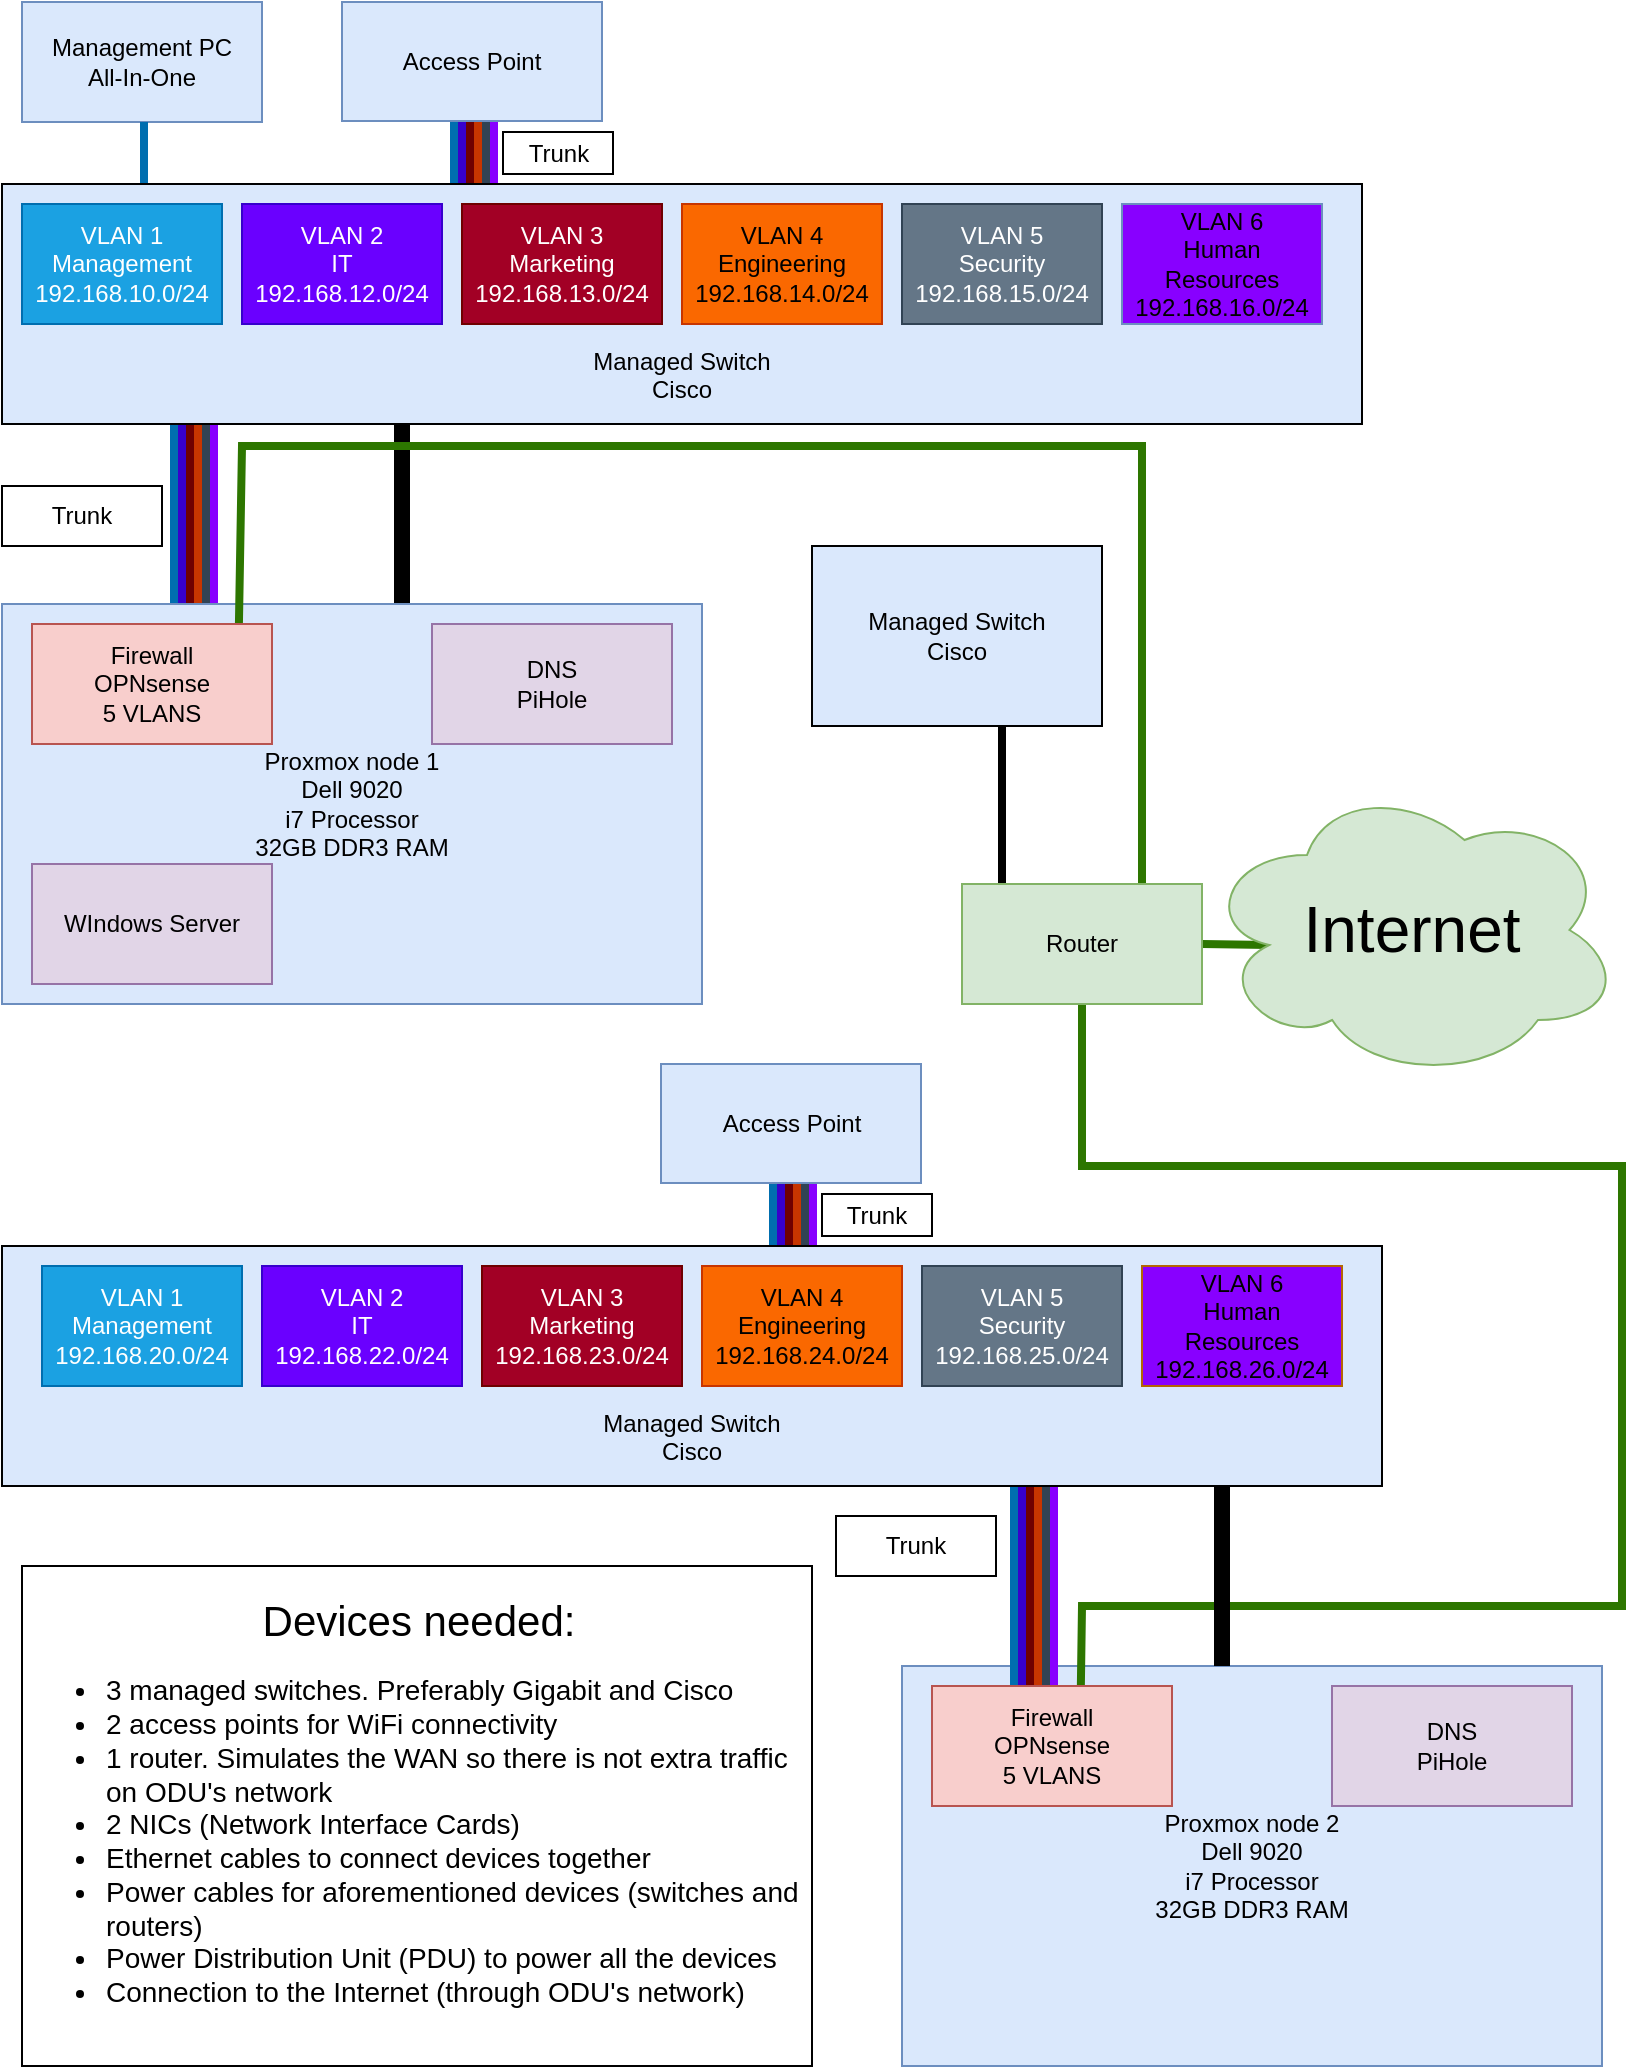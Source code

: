 <mxfile version="24.3.1" type="device" pages="6">
  <diagram name="Initial Layout" id="9hjGaWA8VcukIDgfK7hn">
    <mxGraphModel dx="1434" dy="746" grid="1" gridSize="10" guides="1" tooltips="1" connect="1" arrows="1" fold="1" page="1" pageScale="1" pageWidth="850" pageHeight="1100" math="0" shadow="0">
      <root>
        <mxCell id="0" />
        <mxCell id="1" parent="0" />
        <mxCell id="zht7x1AerpyUajclCFU6-53" value="" style="endArrow=none;html=1;rounded=0;strokeWidth=4;fillColor=#1ba1e2;strokeColor=#006EAF;" parent="1" edge="1">
          <mxGeometry width="50" height="50" relative="1" as="geometry">
            <mxPoint x="256" y="99" as="sourcePoint" />
            <mxPoint x="256" y="67" as="targetPoint" />
          </mxGeometry>
        </mxCell>
        <mxCell id="zht7x1AerpyUajclCFU6-54" value="" style="endArrow=none;html=1;rounded=0;strokeWidth=4;fillColor=#6a00ff;strokeColor=#3700CC;" parent="1" edge="1">
          <mxGeometry width="50" height="50" relative="1" as="geometry">
            <mxPoint x="260" y="99" as="sourcePoint" />
            <mxPoint x="260" y="67" as="targetPoint" />
          </mxGeometry>
        </mxCell>
        <mxCell id="zht7x1AerpyUajclCFU6-55" value="" style="endArrow=none;html=1;rounded=0;strokeWidth=4;fillColor=#fa6800;strokeColor=#C73500;" parent="1" edge="1">
          <mxGeometry width="50" height="50" relative="1" as="geometry">
            <mxPoint x="268" y="99" as="sourcePoint" />
            <mxPoint x="268" y="67" as="targetPoint" />
          </mxGeometry>
        </mxCell>
        <mxCell id="zht7x1AerpyUajclCFU6-56" value="" style="endArrow=none;html=1;rounded=0;strokeWidth=4;fillColor=#a20025;strokeColor=#6F0000;" parent="1" edge="1">
          <mxGeometry width="50" height="50" relative="1" as="geometry">
            <mxPoint x="264" y="99" as="sourcePoint" />
            <mxPoint x="264" y="67" as="targetPoint" />
          </mxGeometry>
        </mxCell>
        <mxCell id="zht7x1AerpyUajclCFU6-57" value="" style="endArrow=none;html=1;rounded=0;strokeWidth=4;fillColor=#647687;strokeColor=#314354;" parent="1" edge="1">
          <mxGeometry width="50" height="50" relative="1" as="geometry">
            <mxPoint x="272" y="99" as="sourcePoint" />
            <mxPoint x="272" y="67" as="targetPoint" />
          </mxGeometry>
        </mxCell>
        <mxCell id="zht7x1AerpyUajclCFU6-58" value="" style="endArrow=none;html=1;rounded=0;strokeWidth=4;fillColor=#dae8fc;strokeColor=#8800FF;gradientColor=#7ea6e0;curved=0;" parent="1" edge="1">
          <mxGeometry width="50" height="50" relative="1" as="geometry">
            <mxPoint x="276" y="99" as="sourcePoint" />
            <mxPoint x="276" y="67" as="targetPoint" />
          </mxGeometry>
        </mxCell>
        <mxCell id="zht7x1AerpyUajclCFU6-64" value="" style="endArrow=none;html=1;rounded=0;strokeWidth=4;fillColor=#1ba1e2;strokeColor=#006EAF;" parent="1" edge="1">
          <mxGeometry width="50" height="50" relative="1" as="geometry">
            <mxPoint x="415.5" y="630" as="sourcePoint" />
            <mxPoint x="415.5" y="598" as="targetPoint" />
          </mxGeometry>
        </mxCell>
        <mxCell id="zht7x1AerpyUajclCFU6-65" value="" style="endArrow=none;html=1;rounded=0;strokeWidth=4;fillColor=#6a00ff;strokeColor=#3700CC;" parent="1" edge="1">
          <mxGeometry width="50" height="50" relative="1" as="geometry">
            <mxPoint x="419.5" y="630" as="sourcePoint" />
            <mxPoint x="419.5" y="598" as="targetPoint" />
          </mxGeometry>
        </mxCell>
        <mxCell id="zht7x1AerpyUajclCFU6-66" value="" style="endArrow=none;html=1;rounded=0;strokeWidth=4;fillColor=#fa6800;strokeColor=#C73500;" parent="1" edge="1">
          <mxGeometry width="50" height="50" relative="1" as="geometry">
            <mxPoint x="427.5" y="630" as="sourcePoint" />
            <mxPoint x="427.5" y="598" as="targetPoint" />
          </mxGeometry>
        </mxCell>
        <mxCell id="zht7x1AerpyUajclCFU6-67" value="" style="endArrow=none;html=1;rounded=0;strokeWidth=4;fillColor=#a20025;strokeColor=#6F0000;" parent="1" edge="1">
          <mxGeometry width="50" height="50" relative="1" as="geometry">
            <mxPoint x="423.5" y="630" as="sourcePoint" />
            <mxPoint x="423.5" y="598" as="targetPoint" />
          </mxGeometry>
        </mxCell>
        <mxCell id="zht7x1AerpyUajclCFU6-68" value="" style="endArrow=none;html=1;rounded=0;strokeWidth=4;fillColor=#647687;strokeColor=#314354;" parent="1" edge="1">
          <mxGeometry width="50" height="50" relative="1" as="geometry">
            <mxPoint x="431.5" y="630" as="sourcePoint" />
            <mxPoint x="431.5" y="598" as="targetPoint" />
          </mxGeometry>
        </mxCell>
        <mxCell id="zht7x1AerpyUajclCFU6-69" value="" style="endArrow=none;html=1;rounded=0;strokeWidth=4;fillColor=#dae8fc;strokeColor=#8800FF;gradientColor=#7ea6e0;curved=0;" parent="1" edge="1">
          <mxGeometry width="50" height="50" relative="1" as="geometry">
            <mxPoint x="435.5" y="630" as="sourcePoint" />
            <mxPoint x="435.5" y="598" as="targetPoint" />
          </mxGeometry>
        </mxCell>
        <mxCell id="zht7x1AerpyUajclCFU6-36" value="" style="endArrow=none;html=1;rounded=0;strokeColor=#000000;strokeWidth=8;" parent="1" edge="1">
          <mxGeometry width="50" height="50" relative="1" as="geometry">
            <mxPoint x="230" y="309" as="sourcePoint" />
            <mxPoint x="230" y="218" as="targetPoint" />
          </mxGeometry>
        </mxCell>
        <mxCell id="qfPaJXmXPzLFPtwU5d0C-2" value="Proxmox node 2&lt;br&gt;Dell 9020&lt;br&gt;i7 Processor&lt;br&gt;32GB DDR3 RAM" style="rounded=0;whiteSpace=wrap;html=1;fillColor=#dae8fc;strokeColor=#6c8ebf;" parent="1" vertex="1">
          <mxGeometry x="480" y="840" width="350" height="200" as="geometry" />
        </mxCell>
        <mxCell id="qfPaJXmXPzLFPtwU5d0C-25" value="" style="endArrow=none;html=1;rounded=0;strokeWidth=4;fillColor=#1ba1e2;strokeColor=#006EAF;" parent="1" edge="1">
          <mxGeometry width="50" height="50" relative="1" as="geometry">
            <mxPoint x="116" y="319" as="sourcePoint" />
            <mxPoint x="116" y="219" as="targetPoint" />
          </mxGeometry>
        </mxCell>
        <mxCell id="qfPaJXmXPzLFPtwU5d0C-26" value="" style="endArrow=none;html=1;rounded=0;strokeWidth=4;fillColor=#6a00ff;strokeColor=#3700CC;" parent="1" edge="1">
          <mxGeometry width="50" height="50" relative="1" as="geometry">
            <mxPoint x="120" y="319" as="sourcePoint" />
            <mxPoint x="120" y="219" as="targetPoint" />
          </mxGeometry>
        </mxCell>
        <mxCell id="qfPaJXmXPzLFPtwU5d0C-27" value="" style="endArrow=none;html=1;rounded=0;strokeWidth=4;fillColor=#fa6800;strokeColor=#C73500;" parent="1" edge="1">
          <mxGeometry width="50" height="50" relative="1" as="geometry">
            <mxPoint x="128" y="319" as="sourcePoint" />
            <mxPoint x="128" y="219" as="targetPoint" />
          </mxGeometry>
        </mxCell>
        <mxCell id="qfPaJXmXPzLFPtwU5d0C-28" value="" style="endArrow=none;html=1;rounded=0;strokeWidth=4;fillColor=#a20025;strokeColor=#6F0000;" parent="1" edge="1">
          <mxGeometry width="50" height="50" relative="1" as="geometry">
            <mxPoint x="124" y="319" as="sourcePoint" />
            <mxPoint x="124" y="219" as="targetPoint" />
          </mxGeometry>
        </mxCell>
        <mxCell id="qfPaJXmXPzLFPtwU5d0C-29" value="" style="endArrow=none;html=1;rounded=0;strokeWidth=4;fillColor=#647687;strokeColor=#314354;" parent="1" edge="1">
          <mxGeometry width="50" height="50" relative="1" as="geometry">
            <mxPoint x="132" y="319" as="sourcePoint" />
            <mxPoint x="132" y="219" as="targetPoint" />
          </mxGeometry>
        </mxCell>
        <mxCell id="qfPaJXmXPzLFPtwU5d0C-30" value="" style="endArrow=none;html=1;rounded=0;strokeWidth=4;fillColor=#dae8fc;strokeColor=#8800FF;gradientColor=#7ea6e0;curved=0;" parent="1" edge="1">
          <mxGeometry width="50" height="50" relative="1" as="geometry">
            <mxPoint x="136" y="319" as="sourcePoint" />
            <mxPoint x="136" y="219" as="targetPoint" />
          </mxGeometry>
        </mxCell>
        <mxCell id="qfPaJXmXPzLFPtwU5d0C-32" value="" style="endArrow=none;html=1;rounded=0;strokeWidth=4;fillColor=#647687;strokeColor=#314354;" parent="1" edge="1">
          <mxGeometry width="50" height="50" relative="1" as="geometry">
            <mxPoint x="552" y="850" as="sourcePoint" />
            <mxPoint x="552" y="750" as="targetPoint" />
          </mxGeometry>
        </mxCell>
        <mxCell id="qfPaJXmXPzLFPtwU5d0C-33" value="" style="endArrow=none;html=1;rounded=0;strokeWidth=4;fillColor=#a20025;strokeColor=#6F0000;" parent="1" edge="1">
          <mxGeometry width="50" height="50" relative="1" as="geometry">
            <mxPoint x="544" y="850" as="sourcePoint" />
            <mxPoint x="544" y="750" as="targetPoint" />
          </mxGeometry>
        </mxCell>
        <mxCell id="qfPaJXmXPzLFPtwU5d0C-34" value="" style="endArrow=none;html=1;rounded=0;strokeWidth=4;fillColor=#fa6800;strokeColor=#C73500;" parent="1" edge="1">
          <mxGeometry width="50" height="50" relative="1" as="geometry">
            <mxPoint x="548" y="850" as="sourcePoint" />
            <mxPoint x="548" y="750" as="targetPoint" />
          </mxGeometry>
        </mxCell>
        <mxCell id="qfPaJXmXPzLFPtwU5d0C-35" value="" style="endArrow=none;html=1;rounded=0;strokeWidth=4;fillColor=#6a00ff;strokeColor=#3700CC;" parent="1" edge="1">
          <mxGeometry width="50" height="50" relative="1" as="geometry">
            <mxPoint x="540" y="850" as="sourcePoint" />
            <mxPoint x="540" y="750" as="targetPoint" />
          </mxGeometry>
        </mxCell>
        <mxCell id="qfPaJXmXPzLFPtwU5d0C-36" value="" style="endArrow=none;html=1;rounded=0;strokeWidth=4;fillColor=#1ba1e2;strokeColor=#006EAF;" parent="1" edge="1">
          <mxGeometry width="50" height="50" relative="1" as="geometry">
            <mxPoint x="536" y="850" as="sourcePoint" />
            <mxPoint x="536" y="750" as="targetPoint" />
          </mxGeometry>
        </mxCell>
        <mxCell id="qfPaJXmXPzLFPtwU5d0C-1" value="Proxmox node 1&lt;br&gt;Dell 9020&lt;br&gt;i7 Processor&lt;br&gt;32GB DDR3 RAM" style="rounded=0;whiteSpace=wrap;html=1;fillColor=#dae8fc;strokeColor=#6c8ebf;" parent="1" vertex="1">
          <mxGeometry x="30" y="309" width="350" height="200" as="geometry" />
        </mxCell>
        <mxCell id="qfPaJXmXPzLFPtwU5d0C-38" value="Trunk" style="rounded=0;whiteSpace=wrap;html=1;" parent="1" vertex="1">
          <mxGeometry x="447" y="765" width="80" height="30" as="geometry" />
        </mxCell>
        <mxCell id="qfPaJXmXPzLFPtwU5d0C-39" value="DNS&lt;br&gt;PiHole" style="rounded=0;whiteSpace=wrap;html=1;fillColor=#e1d5e7;strokeColor=#9673a6;" parent="1" vertex="1">
          <mxGeometry x="245" y="319" width="120" height="60" as="geometry" />
        </mxCell>
        <mxCell id="qfPaJXmXPzLFPtwU5d0C-40" value="WIndows Server" style="rounded=0;whiteSpace=wrap;html=1;fillColor=#e1d5e7;strokeColor=#9673a6;" parent="1" vertex="1">
          <mxGeometry x="45" y="439" width="120" height="60" as="geometry" />
        </mxCell>
        <mxCell id="qfPaJXmXPzLFPtwU5d0C-41" value="Management PC&lt;br&gt;All-In-One" style="rounded=0;whiteSpace=wrap;html=1;fillColor=#dae8fc;strokeColor=#6c8ebf;" parent="1" vertex="1">
          <mxGeometry x="40" y="8" width="120" height="60" as="geometry" />
        </mxCell>
        <mxCell id="qfPaJXmXPzLFPtwU5d0C-42" value="" style="endArrow=none;html=1;rounded=0;strokeWidth=4;fillColor=#1ba1e2;strokeColor=#006EAF;" parent="1" edge="1">
          <mxGeometry width="50" height="50" relative="1" as="geometry">
            <mxPoint x="101" y="99" as="sourcePoint" />
            <mxPoint x="101" y="68" as="targetPoint" />
          </mxGeometry>
        </mxCell>
        <mxCell id="Admnilml3eLxngmovW_U-12" value="DNS&lt;br&gt;PiHole" style="rounded=0;whiteSpace=wrap;html=1;fillColor=#e1d5e7;strokeColor=#9673a6;" parent="1" vertex="1">
          <mxGeometry x="695" y="850" width="120" height="60" as="geometry" />
        </mxCell>
        <mxCell id="Admnilml3eLxngmovW_U-15" value="" style="endArrow=none;html=1;rounded=0;strokeWidth=4;fillColor=#60a917;strokeColor=#2D7600;entryX=0.62;entryY=0.036;entryDx=0;entryDy=0;exitX=0.5;exitY=1;exitDx=0;exitDy=0;entryPerimeter=0;" parent="1" source="Admnilml3eLxngmovW_U-18" target="Admnilml3eLxngmovW_U-11" edge="1">
          <mxGeometry width="50" height="50" relative="1" as="geometry">
            <mxPoint x="450" y="600" as="sourcePoint" />
            <mxPoint x="765" y="255" as="targetPoint" />
            <Array as="points">
              <mxPoint x="570" y="590" />
              <mxPoint x="840" y="590" />
              <mxPoint x="840" y="810" />
              <mxPoint x="570" y="810" />
            </Array>
          </mxGeometry>
        </mxCell>
        <mxCell id="Admnilml3eLxngmovW_U-19" value="" style="endArrow=none;html=1;rounded=0;strokeWidth=4;fillColor=#60a917;strokeColor=#2D7600;entryX=0.16;entryY=0.55;entryDx=0;entryDy=0;exitX=1;exitY=0.5;exitDx=0;exitDy=0;entryPerimeter=0;" parent="1" source="Admnilml3eLxngmovW_U-18" target="Admnilml3eLxngmovW_U-9" edge="1">
          <mxGeometry width="50" height="50" relative="1" as="geometry">
            <mxPoint x="505" y="430" as="sourcePoint" />
            <mxPoint x="765" y="255" as="targetPoint" />
          </mxGeometry>
        </mxCell>
        <mxCell id="Admnilml3eLxngmovW_U-20" value="&lt;br&gt;" style="edgeLabel;html=1;align=center;verticalAlign=middle;resizable=0;points=[];" parent="Admnilml3eLxngmovW_U-19" vertex="1" connectable="0">
          <mxGeometry x="-0.207" y="1" relative="1" as="geometry">
            <mxPoint as="offset" />
          </mxGeometry>
        </mxCell>
        <mxCell id="jtsnbPvc71L-MB60aJkz-1" value="&lt;div style=&quot;text-align: center;&quot;&gt;&lt;font style=&quot;font-size: 21px;&quot;&gt;Devices needed:&lt;/font&gt;&lt;/div&gt;&lt;ul style=&quot;font-size: 14px;&quot;&gt;&lt;li&gt;3 managed switches. Preferably Gigabit and Cisco&lt;/li&gt;&lt;li&gt;2 access points for WiFi connectivity&lt;/li&gt;&lt;li&gt;1 router. Simulates the WAN so there is not extra traffic on ODU&#39;s network&lt;/li&gt;&lt;li&gt;2 NICs (Network Interface Cards)&lt;/li&gt;&lt;li&gt;Ethernet cables to connect devices together&lt;/li&gt;&lt;li&gt;Power cables for aforementioned devices (switches and routers)&lt;/li&gt;&lt;li&gt;Power Distribution Unit (PDU) to power all the devices&lt;/li&gt;&lt;li&gt;Connection to the Internet (through ODU&#39;s network)&lt;/li&gt;&lt;/ul&gt;" style="rounded=0;whiteSpace=wrap;html=1;align=left;" parent="1" vertex="1">
          <mxGeometry x="40" y="790" width="395" height="250" as="geometry" />
        </mxCell>
        <mxCell id="qfPaJXmXPzLFPtwU5d0C-37" value="Trunk" style="rounded=0;whiteSpace=wrap;html=1;" parent="1" vertex="1">
          <mxGeometry x="30" y="250" width="80" height="30" as="geometry" />
        </mxCell>
        <mxCell id="zht7x1AerpyUajclCFU6-19" value="" style="endArrow=none;html=1;rounded=0;strokeColor=#000000;strokeWidth=4;" parent="1" edge="1">
          <mxGeometry width="50" height="50" relative="1" as="geometry">
            <mxPoint x="530" y="449" as="sourcePoint" />
            <mxPoint x="530" y="370" as="targetPoint" />
          </mxGeometry>
        </mxCell>
        <mxCell id="Admnilml3eLxngmovW_U-13" value="" style="endArrow=none;html=1;rounded=0;strokeWidth=4;fillColor=#60a917;strokeColor=#2D7600;exitX=0.75;exitY=0;exitDx=0;exitDy=0;entryX=0.862;entryY=0.017;entryDx=0;entryDy=0;entryPerimeter=0;" parent="1" source="Admnilml3eLxngmovW_U-18" target="qfPaJXmXPzLFPtwU5d0C-6" edge="1">
          <mxGeometry width="50" height="50" relative="1" as="geometry">
            <mxPoint x="590" y="360" as="sourcePoint" />
            <mxPoint x="330" y="290" as="targetPoint" />
            <Array as="points">
              <mxPoint x="600" y="230" />
              <mxPoint x="150" y="230" />
            </Array>
          </mxGeometry>
        </mxCell>
        <mxCell id="Admnilml3eLxngmovW_U-16" value="&lt;br&gt;" style="edgeLabel;html=1;align=center;verticalAlign=middle;resizable=0;points=[];" parent="Admnilml3eLxngmovW_U-13" vertex="1" connectable="0">
          <mxGeometry x="-0.207" y="1" relative="1" as="geometry">
            <mxPoint as="offset" />
          </mxGeometry>
        </mxCell>
        <mxCell id="Admnilml3eLxngmovW_U-10" value="" style="endArrow=none;html=1;rounded=0;strokeWidth=4;fillColor=#60a917;strokeColor=#8800FF;" parent="1" edge="1">
          <mxGeometry width="50" height="50" relative="1" as="geometry">
            <mxPoint x="556" y="850" as="sourcePoint" />
            <mxPoint x="556" y="750" as="targetPoint" />
          </mxGeometry>
        </mxCell>
        <mxCell id="Admnilml3eLxngmovW_U-11" value="Firewall&lt;br&gt;OPNsense&lt;br&gt;5 VLANS" style="rounded=0;whiteSpace=wrap;html=1;fillColor=#f8cecc;strokeColor=#b85450;" parent="1" vertex="1">
          <mxGeometry x="495" y="850" width="120" height="60" as="geometry" />
        </mxCell>
        <mxCell id="qfPaJXmXPzLFPtwU5d0C-6" value="Firewall&lt;br&gt;OPNsense&lt;br&gt;5 VLANS" style="rounded=0;whiteSpace=wrap;html=1;fillColor=#f8cecc;strokeColor=#b85450;" parent="1" vertex="1">
          <mxGeometry x="45" y="319" width="120" height="60" as="geometry" />
        </mxCell>
        <mxCell id="Admnilml3eLxngmovW_U-9" value="&lt;font style=&quot;font-size: 32px;&quot;&gt;Internet&lt;/font&gt;" style="ellipse;shape=cloud;whiteSpace=wrap;html=1;fillColor=#d5e8d4;strokeColor=#82b366;" parent="1" vertex="1">
          <mxGeometry x="630" y="397" width="210" height="150" as="geometry" />
        </mxCell>
        <mxCell id="Admnilml3eLxngmovW_U-18" value="Router" style="rounded=0;whiteSpace=wrap;html=1;fillColor=#d5e8d4;strokeColor=#82b366;" parent="1" vertex="1">
          <mxGeometry x="510" y="449" width="120" height="60" as="geometry" />
        </mxCell>
        <mxCell id="zht7x1AerpyUajclCFU6-12" value="Managed Switch&lt;br&gt;Cisco" style="rounded=0;whiteSpace=wrap;html=1;fillColor=#dae8fc;strokeColor=default;container=0;" parent="1" vertex="1">
          <mxGeometry x="435" y="280" width="145" height="90" as="geometry" />
        </mxCell>
        <mxCell id="zht7x1AerpyUajclCFU6-37" value="" style="endArrow=none;html=1;rounded=0;strokeColor=#000000;strokeWidth=8;entryX=0.25;entryY=1;entryDx=0;entryDy=0;" parent="1" edge="1">
          <mxGeometry width="50" height="50" relative="1" as="geometry">
            <mxPoint x="640" y="840" as="sourcePoint" />
            <mxPoint x="640" y="750" as="targetPoint" />
          </mxGeometry>
        </mxCell>
        <mxCell id="zht7x1AerpyUajclCFU6-38" value="" style="group" parent="1" vertex="1" connectable="0">
          <mxGeometry x="30" y="99" width="680" height="120" as="geometry" />
        </mxCell>
        <mxCell id="qfPaJXmXPzLFPtwU5d0C-4" value="&lt;br&gt;&lt;br&gt;&lt;br&gt;&lt;br&gt;&lt;br&gt;Managed Switch&lt;br&gt;Cisco" style="rounded=0;whiteSpace=wrap;html=1;fillColor=#dae8fc;strokeColor=default;" parent="zht7x1AerpyUajclCFU6-38" vertex="1">
          <mxGeometry width="680" height="120" as="geometry" />
        </mxCell>
        <mxCell id="qfPaJXmXPzLFPtwU5d0C-5" value="VLAN 1&lt;br&gt;Management&lt;br&gt;192.168.10.0/24" style="rounded=0;whiteSpace=wrap;html=1;fillColor=#1ba1e2;fontColor=#ffffff;strokeColor=#006EAF;" parent="zht7x1AerpyUajclCFU6-38" vertex="1">
          <mxGeometry x="10" y="10" width="100" height="60" as="geometry" />
        </mxCell>
        <mxCell id="qfPaJXmXPzLFPtwU5d0C-7" value="VLAN 2&lt;br&gt;IT&lt;br&gt;192.168.12.0/24" style="rounded=0;whiteSpace=wrap;html=1;fillColor=#6a00ff;fontColor=#ffffff;strokeColor=#3700CC;" parent="zht7x1AerpyUajclCFU6-38" vertex="1">
          <mxGeometry x="120" y="10" width="100" height="60" as="geometry" />
        </mxCell>
        <mxCell id="qfPaJXmXPzLFPtwU5d0C-8" value="VLAN 3&lt;br&gt;Marketing&lt;br&gt;192.168.13.0/24" style="rounded=0;whiteSpace=wrap;html=1;fillColor=#a20025;fontColor=#ffffff;strokeColor=#6F0000;" parent="zht7x1AerpyUajclCFU6-38" vertex="1">
          <mxGeometry x="230" y="10" width="100" height="60" as="geometry" />
        </mxCell>
        <mxCell id="qfPaJXmXPzLFPtwU5d0C-9" value="VLAN 4&lt;br&gt;Engineering&lt;br&gt;192.168.14.0/24" style="rounded=0;whiteSpace=wrap;html=1;fillColor=#fa6800;fontColor=#000000;strokeColor=#C73500;" parent="zht7x1AerpyUajclCFU6-38" vertex="1">
          <mxGeometry x="340" y="10" width="100" height="60" as="geometry" />
        </mxCell>
        <mxCell id="qfPaJXmXPzLFPtwU5d0C-10" value="VLAN 5&lt;br&gt;Security&lt;br&gt;192.168.15.0/24" style="rounded=0;whiteSpace=wrap;html=1;fillColor=#647687;fontColor=#ffffff;strokeColor=#314354;" parent="zht7x1AerpyUajclCFU6-38" vertex="1">
          <mxGeometry x="450" y="10" width="100" height="60" as="geometry" />
        </mxCell>
        <mxCell id="zht7x1AerpyUajclCFU6-28" value="VLAN 6&lt;br&gt;Human Resources&lt;br&gt;192.168.16.0/24" style="rounded=0;whiteSpace=wrap;html=1;fillColor=#8800FF;strokeColor=#6c8ebf;gradientColor=none;" parent="zht7x1AerpyUajclCFU6-38" vertex="1">
          <mxGeometry x="560" y="10" width="100" height="60" as="geometry" />
        </mxCell>
        <mxCell id="zht7x1AerpyUajclCFU6-39" value="" style="group" parent="1" vertex="1" connectable="0">
          <mxGeometry x="30" y="630" width="690" height="120" as="geometry" />
        </mxCell>
        <mxCell id="Admnilml3eLxngmovW_U-2" value="&lt;br&gt;&lt;br&gt;&lt;br&gt;&lt;br&gt;&lt;br&gt;Managed Switch&lt;br&gt;Cisco" style="rounded=0;whiteSpace=wrap;html=1;fillColor=#dae8fc;strokeColor=default;" parent="zht7x1AerpyUajclCFU6-39" vertex="1">
          <mxGeometry width="690" height="120" as="geometry" />
        </mxCell>
        <mxCell id="zht7x1AerpyUajclCFU6-29" value="VLAN 1&lt;br&gt;Management&lt;br&gt;192.168.20.0/24" style="rounded=0;whiteSpace=wrap;html=1;fillColor=#1ba1e2;fontColor=#ffffff;strokeColor=#006EAF;" parent="zht7x1AerpyUajclCFU6-39" vertex="1">
          <mxGeometry x="20" y="10" width="100" height="60" as="geometry" />
        </mxCell>
        <mxCell id="zht7x1AerpyUajclCFU6-30" value="VLAN 2&lt;br&gt;IT&lt;br&gt;192.168.22.0/24" style="rounded=0;whiteSpace=wrap;html=1;fillColor=#6a00ff;fontColor=#ffffff;strokeColor=#3700CC;" parent="zht7x1AerpyUajclCFU6-39" vertex="1">
          <mxGeometry x="130" y="10" width="100" height="60" as="geometry" />
        </mxCell>
        <mxCell id="zht7x1AerpyUajclCFU6-31" value="VLAN 3&lt;br&gt;Marketing&lt;br&gt;192.168.23.0/24" style="rounded=0;whiteSpace=wrap;html=1;fillColor=#a20025;fontColor=#ffffff;strokeColor=#6F0000;" parent="zht7x1AerpyUajclCFU6-39" vertex="1">
          <mxGeometry x="240" y="10" width="100" height="60" as="geometry" />
        </mxCell>
        <mxCell id="zht7x1AerpyUajclCFU6-32" value="VLAN 4&lt;br&gt;Engineering&lt;br&gt;192.168.24.0/24" style="rounded=0;whiteSpace=wrap;html=1;fillColor=#fa6800;fontColor=#000000;strokeColor=#C73500;" parent="zht7x1AerpyUajclCFU6-39" vertex="1">
          <mxGeometry x="350" y="10" width="100" height="60" as="geometry" />
        </mxCell>
        <mxCell id="zht7x1AerpyUajclCFU6-33" value="VLAN 5&lt;br&gt;Security&lt;br&gt;192.168.25.0/24" style="rounded=0;whiteSpace=wrap;html=1;fillColor=#647687;fontColor=#ffffff;strokeColor=#314354;" parent="zht7x1AerpyUajclCFU6-39" vertex="1">
          <mxGeometry x="460" y="10" width="100" height="60" as="geometry" />
        </mxCell>
        <mxCell id="zht7x1AerpyUajclCFU6-35" value="VLAN 6&lt;br&gt;Human Resources&lt;br&gt;192.168.26.0/24" style="rounded=0;whiteSpace=wrap;html=1;fillColor=#8800FF;strokeColor=#b46504;" parent="zht7x1AerpyUajclCFU6-39" vertex="1">
          <mxGeometry x="570" y="10" width="100" height="60" as="geometry" />
        </mxCell>
        <mxCell id="zht7x1AerpyUajclCFU6-59" value="Access Point" style="rounded=0;whiteSpace=wrap;html=1;fillColor=#dae8fc;strokeColor=#6c8ebf;" parent="1" vertex="1">
          <mxGeometry x="200" y="8" width="130" height="59.5" as="geometry" />
        </mxCell>
        <mxCell id="zht7x1AerpyUajclCFU6-62" value="Trunk" style="rounded=0;whiteSpace=wrap;html=1;" parent="1" vertex="1">
          <mxGeometry x="280.5" y="73" width="55" height="21" as="geometry" />
        </mxCell>
        <mxCell id="zht7x1AerpyUajclCFU6-70" value="Access Point" style="rounded=0;whiteSpace=wrap;html=1;fillColor=#dae8fc;strokeColor=#6c8ebf;" parent="1" vertex="1">
          <mxGeometry x="359.5" y="539" width="130" height="59.5" as="geometry" />
        </mxCell>
        <mxCell id="zht7x1AerpyUajclCFU6-71" value="Trunk" style="rounded=0;whiteSpace=wrap;html=1;" parent="1" vertex="1">
          <mxGeometry x="440" y="604" width="55" height="21" as="geometry" />
        </mxCell>
      </root>
    </mxGraphModel>
  </diagram>
  <diagram id="a4pM_YArJea6Vhn7Lbni" name="PENG Corp">
    <mxGraphModel dx="1434" dy="780" grid="1" gridSize="10" guides="1" tooltips="1" connect="1" arrows="1" fold="1" page="1" pageScale="1" pageWidth="850" pageHeight="1100" math="0" shadow="0">
      <root>
        <mxCell id="0" />
        <mxCell id="1" parent="0" />
        <mxCell id="nTDZ54IMMot18IEP4yEc-1" value="" style="endArrow=none;html=1;rounded=0;strokeWidth=4;fillColor=#1ba1e2;strokeColor=#006EAF;" edge="1" parent="1">
          <mxGeometry width="50" height="50" relative="1" as="geometry">
            <mxPoint x="246" y="121" as="sourcePoint" />
            <mxPoint x="246" y="89" as="targetPoint" />
          </mxGeometry>
        </mxCell>
        <mxCell id="nTDZ54IMMot18IEP4yEc-2" value="" style="endArrow=none;html=1;rounded=0;strokeWidth=4;fillColor=#6a00ff;strokeColor=#3700CC;" edge="1" parent="1">
          <mxGeometry width="50" height="50" relative="1" as="geometry">
            <mxPoint x="250" y="121" as="sourcePoint" />
            <mxPoint x="250" y="89" as="targetPoint" />
          </mxGeometry>
        </mxCell>
        <mxCell id="nTDZ54IMMot18IEP4yEc-3" value="" style="endArrow=none;html=1;rounded=0;strokeWidth=4;fillColor=#fa6800;strokeColor=#C73500;" edge="1" parent="1">
          <mxGeometry width="50" height="50" relative="1" as="geometry">
            <mxPoint x="258" y="121" as="sourcePoint" />
            <mxPoint x="258" y="89" as="targetPoint" />
          </mxGeometry>
        </mxCell>
        <mxCell id="nTDZ54IMMot18IEP4yEc-4" value="" style="endArrow=none;html=1;rounded=0;strokeWidth=4;fillColor=#a20025;strokeColor=#6F0000;" edge="1" parent="1">
          <mxGeometry width="50" height="50" relative="1" as="geometry">
            <mxPoint x="254" y="121" as="sourcePoint" />
            <mxPoint x="254" y="89" as="targetPoint" />
          </mxGeometry>
        </mxCell>
        <mxCell id="nTDZ54IMMot18IEP4yEc-5" value="" style="endArrow=none;html=1;rounded=0;strokeWidth=4;fillColor=#647687;strokeColor=#314354;" edge="1" parent="1">
          <mxGeometry width="50" height="50" relative="1" as="geometry">
            <mxPoint x="262" y="121" as="sourcePoint" />
            <mxPoint x="262" y="89" as="targetPoint" />
          </mxGeometry>
        </mxCell>
        <mxCell id="nTDZ54IMMot18IEP4yEc-6" value="" style="endArrow=none;html=1;rounded=0;strokeWidth=4;fillColor=#dae8fc;strokeColor=#8800FF;gradientColor=#7ea6e0;curved=0;" edge="1" parent="1">
          <mxGeometry width="50" height="50" relative="1" as="geometry">
            <mxPoint x="266" y="121" as="sourcePoint" />
            <mxPoint x="266" y="89" as="targetPoint" />
          </mxGeometry>
        </mxCell>
        <mxCell id="nTDZ54IMMot18IEP4yEc-7" value="" style="endArrow=none;html=1;rounded=0;strokeWidth=4;fillColor=#1ba1e2;strokeColor=#006EAF;" edge="1" parent="1">
          <mxGeometry width="50" height="50" relative="1" as="geometry">
            <mxPoint x="405.5" y="652" as="sourcePoint" />
            <mxPoint x="405.5" y="620" as="targetPoint" />
          </mxGeometry>
        </mxCell>
        <mxCell id="nTDZ54IMMot18IEP4yEc-8" value="" style="endArrow=none;html=1;rounded=0;strokeWidth=4;fillColor=#6a00ff;strokeColor=#3700CC;" edge="1" parent="1">
          <mxGeometry width="50" height="50" relative="1" as="geometry">
            <mxPoint x="409.5" y="652" as="sourcePoint" />
            <mxPoint x="409.5" y="620" as="targetPoint" />
          </mxGeometry>
        </mxCell>
        <mxCell id="nTDZ54IMMot18IEP4yEc-9" value="" style="endArrow=none;html=1;rounded=0;strokeWidth=4;fillColor=#fa6800;strokeColor=#C73500;" edge="1" parent="1">
          <mxGeometry width="50" height="50" relative="1" as="geometry">
            <mxPoint x="417.5" y="652" as="sourcePoint" />
            <mxPoint x="417.5" y="620" as="targetPoint" />
          </mxGeometry>
        </mxCell>
        <mxCell id="nTDZ54IMMot18IEP4yEc-10" value="" style="endArrow=none;html=1;rounded=0;strokeWidth=4;fillColor=#a20025;strokeColor=#6F0000;" edge="1" parent="1">
          <mxGeometry width="50" height="50" relative="1" as="geometry">
            <mxPoint x="413.5" y="652" as="sourcePoint" />
            <mxPoint x="413.5" y="620" as="targetPoint" />
          </mxGeometry>
        </mxCell>
        <mxCell id="nTDZ54IMMot18IEP4yEc-11" value="" style="endArrow=none;html=1;rounded=0;strokeWidth=4;fillColor=#647687;strokeColor=#314354;" edge="1" parent="1">
          <mxGeometry width="50" height="50" relative="1" as="geometry">
            <mxPoint x="421.5" y="652" as="sourcePoint" />
            <mxPoint x="421.5" y="620" as="targetPoint" />
          </mxGeometry>
        </mxCell>
        <mxCell id="nTDZ54IMMot18IEP4yEc-12" value="" style="endArrow=none;html=1;rounded=0;strokeWidth=4;fillColor=#dae8fc;strokeColor=#8800FF;gradientColor=#7ea6e0;curved=0;" edge="1" parent="1">
          <mxGeometry width="50" height="50" relative="1" as="geometry">
            <mxPoint x="425.5" y="652" as="sourcePoint" />
            <mxPoint x="425.5" y="620" as="targetPoint" />
          </mxGeometry>
        </mxCell>
        <mxCell id="nTDZ54IMMot18IEP4yEc-13" value="" style="endArrow=none;html=1;rounded=0;strokeColor=#000000;strokeWidth=8;" edge="1" parent="1">
          <mxGeometry width="50" height="50" relative="1" as="geometry">
            <mxPoint x="220" y="331" as="sourcePoint" />
            <mxPoint x="220" y="240" as="targetPoint" />
          </mxGeometry>
        </mxCell>
        <mxCell id="nTDZ54IMMot18IEP4yEc-14" value="Proxmox node 2" style="rounded=0;whiteSpace=wrap;html=1;fillColor=#dae8fc;strokeColor=#6c8ebf;" vertex="1" parent="1">
          <mxGeometry x="470" y="862" width="350" height="200" as="geometry" />
        </mxCell>
        <mxCell id="nTDZ54IMMot18IEP4yEc-15" value="" style="endArrow=none;html=1;rounded=0;strokeWidth=4;fillColor=#1ba1e2;strokeColor=#006EAF;" edge="1" parent="1">
          <mxGeometry width="50" height="50" relative="1" as="geometry">
            <mxPoint x="106" y="341" as="sourcePoint" />
            <mxPoint x="106" y="241" as="targetPoint" />
          </mxGeometry>
        </mxCell>
        <mxCell id="nTDZ54IMMot18IEP4yEc-16" value="" style="endArrow=none;html=1;rounded=0;strokeWidth=4;fillColor=#6a00ff;strokeColor=#3700CC;" edge="1" parent="1">
          <mxGeometry width="50" height="50" relative="1" as="geometry">
            <mxPoint x="110" y="341" as="sourcePoint" />
            <mxPoint x="110" y="241" as="targetPoint" />
          </mxGeometry>
        </mxCell>
        <mxCell id="nTDZ54IMMot18IEP4yEc-17" value="" style="endArrow=none;html=1;rounded=0;strokeWidth=4;fillColor=#fa6800;strokeColor=#C73500;" edge="1" parent="1">
          <mxGeometry width="50" height="50" relative="1" as="geometry">
            <mxPoint x="118" y="341" as="sourcePoint" />
            <mxPoint x="118" y="241" as="targetPoint" />
          </mxGeometry>
        </mxCell>
        <mxCell id="nTDZ54IMMot18IEP4yEc-18" value="" style="endArrow=none;html=1;rounded=0;strokeWidth=4;fillColor=#a20025;strokeColor=#6F0000;" edge="1" parent="1">
          <mxGeometry width="50" height="50" relative="1" as="geometry">
            <mxPoint x="114" y="341" as="sourcePoint" />
            <mxPoint x="114" y="241" as="targetPoint" />
          </mxGeometry>
        </mxCell>
        <mxCell id="nTDZ54IMMot18IEP4yEc-19" value="" style="endArrow=none;html=1;rounded=0;strokeWidth=4;fillColor=#647687;strokeColor=#314354;" edge="1" parent="1">
          <mxGeometry width="50" height="50" relative="1" as="geometry">
            <mxPoint x="122" y="341" as="sourcePoint" />
            <mxPoint x="122" y="241" as="targetPoint" />
          </mxGeometry>
        </mxCell>
        <mxCell id="nTDZ54IMMot18IEP4yEc-20" value="" style="endArrow=none;html=1;rounded=0;strokeWidth=4;fillColor=#dae8fc;strokeColor=#8800FF;gradientColor=#7ea6e0;curved=0;" edge="1" parent="1">
          <mxGeometry width="50" height="50" relative="1" as="geometry">
            <mxPoint x="126" y="341" as="sourcePoint" />
            <mxPoint x="126" y="241" as="targetPoint" />
          </mxGeometry>
        </mxCell>
        <mxCell id="nTDZ54IMMot18IEP4yEc-21" value="" style="endArrow=none;html=1;rounded=0;strokeWidth=4;fillColor=#647687;strokeColor=#314354;" edge="1" parent="1">
          <mxGeometry width="50" height="50" relative="1" as="geometry">
            <mxPoint x="542" y="872" as="sourcePoint" />
            <mxPoint x="542" y="772" as="targetPoint" />
          </mxGeometry>
        </mxCell>
        <mxCell id="nTDZ54IMMot18IEP4yEc-22" value="" style="endArrow=none;html=1;rounded=0;strokeWidth=4;fillColor=#a20025;strokeColor=#6F0000;" edge="1" parent="1">
          <mxGeometry width="50" height="50" relative="1" as="geometry">
            <mxPoint x="534" y="872" as="sourcePoint" />
            <mxPoint x="534" y="772" as="targetPoint" />
          </mxGeometry>
        </mxCell>
        <mxCell id="nTDZ54IMMot18IEP4yEc-23" value="" style="endArrow=none;html=1;rounded=0;strokeWidth=4;fillColor=#fa6800;strokeColor=#C73500;" edge="1" parent="1">
          <mxGeometry width="50" height="50" relative="1" as="geometry">
            <mxPoint x="538" y="872" as="sourcePoint" />
            <mxPoint x="538" y="772" as="targetPoint" />
          </mxGeometry>
        </mxCell>
        <mxCell id="nTDZ54IMMot18IEP4yEc-24" value="" style="endArrow=none;html=1;rounded=0;strokeWidth=4;fillColor=#6a00ff;strokeColor=#3700CC;" edge="1" parent="1">
          <mxGeometry width="50" height="50" relative="1" as="geometry">
            <mxPoint x="530" y="872" as="sourcePoint" />
            <mxPoint x="530" y="772" as="targetPoint" />
          </mxGeometry>
        </mxCell>
        <mxCell id="nTDZ54IMMot18IEP4yEc-25" value="" style="endArrow=none;html=1;rounded=0;strokeWidth=4;fillColor=#1ba1e2;strokeColor=#006EAF;" edge="1" parent="1">
          <mxGeometry width="50" height="50" relative="1" as="geometry">
            <mxPoint x="526" y="872" as="sourcePoint" />
            <mxPoint x="526" y="772" as="targetPoint" />
          </mxGeometry>
        </mxCell>
        <mxCell id="nTDZ54IMMot18IEP4yEc-26" value="Proxmox node 1" style="rounded=0;whiteSpace=wrap;html=1;fillColor=#dae8fc;strokeColor=#6c8ebf;" vertex="1" parent="1">
          <mxGeometry x="20" y="331" width="350" height="200" as="geometry" />
        </mxCell>
        <mxCell id="nTDZ54IMMot18IEP4yEc-27" value="Trunk" style="rounded=0;whiteSpace=wrap;html=1;" vertex="1" parent="1">
          <mxGeometry x="437" y="787" width="80" height="30" as="geometry" />
        </mxCell>
        <mxCell id="nTDZ54IMMot18IEP4yEc-28" value="DNS&lt;br&gt;PiHole" style="rounded=0;whiteSpace=wrap;html=1;fillColor=#e1d5e7;strokeColor=#9673a6;" vertex="1" parent="1">
          <mxGeometry x="235" y="341" width="120" height="60" as="geometry" />
        </mxCell>
        <mxCell id="nTDZ54IMMot18IEP4yEc-29" value="WIndows Server" style="rounded=0;whiteSpace=wrap;html=1;fillColor=#e1d5e7;strokeColor=#9673a6;" vertex="1" parent="1">
          <mxGeometry x="35" y="461" width="120" height="60" as="geometry" />
        </mxCell>
        <mxCell id="nTDZ54IMMot18IEP4yEc-32" value="DNS&lt;br&gt;PiHole" style="rounded=0;whiteSpace=wrap;html=1;fillColor=#e1d5e7;strokeColor=#9673a6;" vertex="1" parent="1">
          <mxGeometry x="685" y="872" width="120" height="60" as="geometry" />
        </mxCell>
        <mxCell id="nTDZ54IMMot18IEP4yEc-33" value="" style="endArrow=none;html=1;rounded=0;strokeWidth=4;fillColor=#60a917;strokeColor=#2D7600;entryX=0.62;entryY=0.036;entryDx=0;entryDy=0;exitX=0.5;exitY=1;exitDx=0;exitDy=0;entryPerimeter=0;" edge="1" parent="1" source="nTDZ54IMMot18IEP4yEc-45" target="nTDZ54IMMot18IEP4yEc-42">
          <mxGeometry width="50" height="50" relative="1" as="geometry">
            <mxPoint x="440" y="622" as="sourcePoint" />
            <mxPoint x="755" y="277" as="targetPoint" />
            <Array as="points">
              <mxPoint x="560" y="612" />
              <mxPoint x="830" y="612" />
              <mxPoint x="830" y="832" />
              <mxPoint x="560" y="832" />
            </Array>
          </mxGeometry>
        </mxCell>
        <mxCell id="nTDZ54IMMot18IEP4yEc-34" value="" style="endArrow=none;html=1;rounded=0;strokeWidth=4;fillColor=#60a917;strokeColor=#2D7600;entryX=0.16;entryY=0.55;entryDx=0;entryDy=0;exitX=1;exitY=0.5;exitDx=0;exitDy=0;entryPerimeter=0;" edge="1" parent="1" source="nTDZ54IMMot18IEP4yEc-45" target="nTDZ54IMMot18IEP4yEc-44">
          <mxGeometry width="50" height="50" relative="1" as="geometry">
            <mxPoint x="495" y="452" as="sourcePoint" />
            <mxPoint x="755" y="277" as="targetPoint" />
          </mxGeometry>
        </mxCell>
        <mxCell id="nTDZ54IMMot18IEP4yEc-35" value="&lt;br&gt;" style="edgeLabel;html=1;align=center;verticalAlign=middle;resizable=0;points=[];" vertex="1" connectable="0" parent="nTDZ54IMMot18IEP4yEc-34">
          <mxGeometry x="-0.207" y="1" relative="1" as="geometry">
            <mxPoint as="offset" />
          </mxGeometry>
        </mxCell>
        <mxCell id="nTDZ54IMMot18IEP4yEc-37" value="Trunk" style="rounded=0;whiteSpace=wrap;html=1;" vertex="1" parent="1">
          <mxGeometry x="20" y="272" width="80" height="30" as="geometry" />
        </mxCell>
        <mxCell id="nTDZ54IMMot18IEP4yEc-38" value="" style="endArrow=none;html=1;rounded=0;strokeColor=#000000;strokeWidth=4;" edge="1" parent="1">
          <mxGeometry width="50" height="50" relative="1" as="geometry">
            <mxPoint x="520" y="471" as="sourcePoint" />
            <mxPoint x="520" y="392" as="targetPoint" />
          </mxGeometry>
        </mxCell>
        <mxCell id="nTDZ54IMMot18IEP4yEc-39" value="" style="endArrow=none;html=1;rounded=0;strokeWidth=4;fillColor=#60a917;strokeColor=#2D7600;exitX=0.75;exitY=0;exitDx=0;exitDy=0;entryX=0.862;entryY=0.017;entryDx=0;entryDy=0;entryPerimeter=0;" edge="1" parent="1" source="nTDZ54IMMot18IEP4yEc-45" target="nTDZ54IMMot18IEP4yEc-43">
          <mxGeometry width="50" height="50" relative="1" as="geometry">
            <mxPoint x="580" y="382" as="sourcePoint" />
            <mxPoint x="320" y="312" as="targetPoint" />
            <Array as="points">
              <mxPoint x="590" y="252" />
              <mxPoint x="140" y="252" />
            </Array>
          </mxGeometry>
        </mxCell>
        <mxCell id="nTDZ54IMMot18IEP4yEc-40" value="&lt;br&gt;" style="edgeLabel;html=1;align=center;verticalAlign=middle;resizable=0;points=[];" vertex="1" connectable="0" parent="nTDZ54IMMot18IEP4yEc-39">
          <mxGeometry x="-0.207" y="1" relative="1" as="geometry">
            <mxPoint as="offset" />
          </mxGeometry>
        </mxCell>
        <mxCell id="nTDZ54IMMot18IEP4yEc-41" value="" style="endArrow=none;html=1;rounded=0;strokeWidth=4;fillColor=#60a917;strokeColor=#8800FF;" edge="1" parent="1">
          <mxGeometry width="50" height="50" relative="1" as="geometry">
            <mxPoint x="546" y="872" as="sourcePoint" />
            <mxPoint x="546" y="772" as="targetPoint" />
          </mxGeometry>
        </mxCell>
        <mxCell id="nTDZ54IMMot18IEP4yEc-42" value="Firewall&lt;br&gt;OPNsense&lt;br&gt;5 VLANS" style="rounded=0;whiteSpace=wrap;html=1;fillColor=#f8cecc;strokeColor=#b85450;" vertex="1" parent="1">
          <mxGeometry x="485" y="872" width="120" height="60" as="geometry" />
        </mxCell>
        <mxCell id="nTDZ54IMMot18IEP4yEc-43" value="Firewall&lt;br&gt;OPNsense&lt;br&gt;5 VLANS" style="rounded=0;whiteSpace=wrap;html=1;fillColor=#f8cecc;strokeColor=#b85450;" vertex="1" parent="1">
          <mxGeometry x="35" y="341" width="120" height="60" as="geometry" />
        </mxCell>
        <mxCell id="nTDZ54IMMot18IEP4yEc-44" value="&lt;font style=&quot;font-size: 32px;&quot;&gt;Internet&lt;/font&gt;" style="ellipse;shape=cloud;whiteSpace=wrap;html=1;fillColor=#d5e8d4;strokeColor=#82b366;" vertex="1" parent="1">
          <mxGeometry x="620" y="419" width="210" height="150" as="geometry" />
        </mxCell>
        <mxCell id="nTDZ54IMMot18IEP4yEc-45" value="Router" style="rounded=0;whiteSpace=wrap;html=1;fillColor=#d5e8d4;strokeColor=#82b366;" vertex="1" parent="1">
          <mxGeometry x="500" y="471" width="120" height="60" as="geometry" />
        </mxCell>
        <mxCell id="nTDZ54IMMot18IEP4yEc-46" value="Managed Switch&lt;br&gt;Cisco" style="rounded=0;whiteSpace=wrap;html=1;fillColor=#dae8fc;strokeColor=default;container=0;" vertex="1" parent="1">
          <mxGeometry x="425" y="302" width="145" height="90" as="geometry" />
        </mxCell>
        <mxCell id="nTDZ54IMMot18IEP4yEc-47" value="" style="endArrow=none;html=1;rounded=0;strokeColor=#000000;strokeWidth=8;entryX=0.25;entryY=1;entryDx=0;entryDy=0;" edge="1" parent="1">
          <mxGeometry width="50" height="50" relative="1" as="geometry">
            <mxPoint x="630" y="862" as="sourcePoint" />
            <mxPoint x="630" y="772" as="targetPoint" />
          </mxGeometry>
        </mxCell>
        <mxCell id="nTDZ54IMMot18IEP4yEc-48" value="" style="group" vertex="1" connectable="0" parent="1">
          <mxGeometry x="20" y="121" width="680" height="120" as="geometry" />
        </mxCell>
        <mxCell id="nTDZ54IMMot18IEP4yEc-49" value="&lt;br&gt;&lt;br&gt;&lt;br&gt;&lt;br&gt;&lt;br&gt;Managed Switch&lt;br&gt;Cisco" style="rounded=0;whiteSpace=wrap;html=1;fillColor=#dae8fc;strokeColor=default;" vertex="1" parent="nTDZ54IMMot18IEP4yEc-48">
          <mxGeometry width="680" height="120" as="geometry" />
        </mxCell>
        <mxCell id="nTDZ54IMMot18IEP4yEc-50" value="VLAN 1&lt;br&gt;Management&lt;br&gt;192.168.10.0/24" style="rounded=0;whiteSpace=wrap;html=1;fillColor=#1ba1e2;fontColor=#ffffff;strokeColor=#006EAF;" vertex="1" parent="nTDZ54IMMot18IEP4yEc-48">
          <mxGeometry x="10" y="10" width="100" height="60" as="geometry" />
        </mxCell>
        <mxCell id="nTDZ54IMMot18IEP4yEc-51" value="VLAN 2&lt;br&gt;IT&lt;br&gt;192.168.12.0/24" style="rounded=0;whiteSpace=wrap;html=1;fillColor=#6a00ff;fontColor=#ffffff;strokeColor=#3700CC;" vertex="1" parent="nTDZ54IMMot18IEP4yEc-48">
          <mxGeometry x="120" y="10" width="100" height="60" as="geometry" />
        </mxCell>
        <mxCell id="nTDZ54IMMot18IEP4yEc-52" value="VLAN 3&lt;br&gt;Marketing&lt;br&gt;192.168.13.0/24" style="rounded=0;whiteSpace=wrap;html=1;fillColor=#a20025;fontColor=#ffffff;strokeColor=#6F0000;" vertex="1" parent="nTDZ54IMMot18IEP4yEc-48">
          <mxGeometry x="230" y="10" width="100" height="60" as="geometry" />
        </mxCell>
        <mxCell id="nTDZ54IMMot18IEP4yEc-53" value="VLAN 4&lt;br&gt;Engineering&lt;br&gt;192.168.14.0/24" style="rounded=0;whiteSpace=wrap;html=1;fillColor=#fa6800;fontColor=#000000;strokeColor=#C73500;" vertex="1" parent="nTDZ54IMMot18IEP4yEc-48">
          <mxGeometry x="340" y="10" width="100" height="60" as="geometry" />
        </mxCell>
        <mxCell id="nTDZ54IMMot18IEP4yEc-54" value="VLAN 5&lt;br&gt;Security&lt;br&gt;192.168.15.0/24" style="rounded=0;whiteSpace=wrap;html=1;fillColor=#647687;fontColor=#ffffff;strokeColor=#314354;" vertex="1" parent="nTDZ54IMMot18IEP4yEc-48">
          <mxGeometry x="450" y="10" width="100" height="60" as="geometry" />
        </mxCell>
        <mxCell id="nTDZ54IMMot18IEP4yEc-55" value="VLAN 6&lt;br&gt;Human Resources&lt;br&gt;192.168.16.0/24" style="rounded=0;whiteSpace=wrap;html=1;fillColor=#8800FF;strokeColor=#6c8ebf;gradientColor=none;" vertex="1" parent="nTDZ54IMMot18IEP4yEc-48">
          <mxGeometry x="560" y="10" width="100" height="60" as="geometry" />
        </mxCell>
        <mxCell id="nTDZ54IMMot18IEP4yEc-56" value="" style="group" vertex="1" connectable="0" parent="1">
          <mxGeometry x="20" y="652" width="690" height="120" as="geometry" />
        </mxCell>
        <mxCell id="nTDZ54IMMot18IEP4yEc-57" value="&lt;br&gt;&lt;br&gt;&lt;br&gt;&lt;br&gt;&lt;br&gt;Managed Switch&lt;br&gt;Cisco" style="rounded=0;whiteSpace=wrap;html=1;fillColor=#dae8fc;strokeColor=default;" vertex="1" parent="nTDZ54IMMot18IEP4yEc-56">
          <mxGeometry width="690" height="120" as="geometry" />
        </mxCell>
        <mxCell id="nTDZ54IMMot18IEP4yEc-58" value="VLAN 1&lt;br&gt;Management&lt;br&gt;192.168.20.0/24" style="rounded=0;whiteSpace=wrap;html=1;fillColor=#1ba1e2;fontColor=#ffffff;strokeColor=#006EAF;" vertex="1" parent="nTDZ54IMMot18IEP4yEc-56">
          <mxGeometry x="20" y="10" width="100" height="60" as="geometry" />
        </mxCell>
        <mxCell id="nTDZ54IMMot18IEP4yEc-59" value="VLAN 2&lt;br&gt;IT&lt;br&gt;192.168.22.0/24" style="rounded=0;whiteSpace=wrap;html=1;fillColor=#6a00ff;fontColor=#ffffff;strokeColor=#3700CC;" vertex="1" parent="nTDZ54IMMot18IEP4yEc-56">
          <mxGeometry x="130" y="10" width="100" height="60" as="geometry" />
        </mxCell>
        <mxCell id="nTDZ54IMMot18IEP4yEc-60" value="VLAN 3&lt;br&gt;Marketing&lt;br&gt;192.168.23.0/24" style="rounded=0;whiteSpace=wrap;html=1;fillColor=#a20025;fontColor=#ffffff;strokeColor=#6F0000;" vertex="1" parent="nTDZ54IMMot18IEP4yEc-56">
          <mxGeometry x="240" y="10" width="100" height="60" as="geometry" />
        </mxCell>
        <mxCell id="nTDZ54IMMot18IEP4yEc-61" value="VLAN 4&lt;br&gt;Engineering&lt;br&gt;192.168.24.0/24" style="rounded=0;whiteSpace=wrap;html=1;fillColor=#fa6800;fontColor=#000000;strokeColor=#C73500;" vertex="1" parent="nTDZ54IMMot18IEP4yEc-56">
          <mxGeometry x="350" y="10" width="100" height="60" as="geometry" />
        </mxCell>
        <mxCell id="nTDZ54IMMot18IEP4yEc-62" value="VLAN 5&lt;br&gt;Security&lt;br&gt;192.168.25.0/24" style="rounded=0;whiteSpace=wrap;html=1;fillColor=#647687;fontColor=#ffffff;strokeColor=#314354;" vertex="1" parent="nTDZ54IMMot18IEP4yEc-56">
          <mxGeometry x="460" y="10" width="100" height="60" as="geometry" />
        </mxCell>
        <mxCell id="nTDZ54IMMot18IEP4yEc-63" value="VLAN 6&lt;br&gt;Human Resources&lt;br&gt;192.168.26.0/24" style="rounded=0;whiteSpace=wrap;html=1;fillColor=#8800FF;strokeColor=#b46504;" vertex="1" parent="nTDZ54IMMot18IEP4yEc-56">
          <mxGeometry x="570" y="10" width="100" height="60" as="geometry" />
        </mxCell>
        <mxCell id="nTDZ54IMMot18IEP4yEc-64" value="Access Point" style="rounded=0;whiteSpace=wrap;html=1;fillColor=#dae8fc;strokeColor=#6c8ebf;" vertex="1" parent="1">
          <mxGeometry x="190" y="30" width="130" height="59.5" as="geometry" />
        </mxCell>
        <mxCell id="nTDZ54IMMot18IEP4yEc-65" value="Trunk" style="rounded=0;whiteSpace=wrap;html=1;" vertex="1" parent="1">
          <mxGeometry x="270.5" y="95" width="55" height="21" as="geometry" />
        </mxCell>
        <mxCell id="nTDZ54IMMot18IEP4yEc-66" value="Access Point" style="rounded=0;whiteSpace=wrap;html=1;fillColor=#dae8fc;strokeColor=#6c8ebf;" vertex="1" parent="1">
          <mxGeometry x="349.5" y="561" width="130" height="59.5" as="geometry" />
        </mxCell>
        <mxCell id="nTDZ54IMMot18IEP4yEc-67" value="Trunk" style="rounded=0;whiteSpace=wrap;html=1;" vertex="1" parent="1">
          <mxGeometry x="430" y="626" width="55" height="21" as="geometry" />
        </mxCell>
        <mxCell id="IoXB7a0sVTyGashCmev8-1" value="VPN Connection&lt;div&gt;between the two&lt;/div&gt;&lt;div&gt;networks&lt;/div&gt;" style="rounded=0;whiteSpace=wrap;html=1;" vertex="1" parent="1">
          <mxGeometry x="605" y="272" width="120" height="60" as="geometry" />
        </mxCell>
      </root>
    </mxGraphModel>
  </diagram>
  <diagram id="wu0SQtt7thqmNNJsw2by" name="SCADA">
    <mxGraphModel dx="1434" dy="780" grid="1" gridSize="10" guides="1" tooltips="1" connect="1" arrows="1" fold="1" page="1" pageScale="1" pageWidth="850" pageHeight="1100" math="0" shadow="0">
      <root>
        <mxCell id="0" />
        <mxCell id="1" parent="0" />
        <mxCell id="qIcQeMheKA13UdAaWGKP-6" value="" style="endArrow=none;html=1;rounded=0;strokeWidth=4;fillColor=#dae8fc;strokeColor=#6c8ebf;" edge="1" parent="1">
          <mxGeometry width="50" height="50" relative="1" as="geometry">
            <mxPoint x="425" y="210" as="sourcePoint" />
            <mxPoint x="425" y="310" as="targetPoint" />
          </mxGeometry>
        </mxCell>
        <mxCell id="gKSZ-Ubclz5i8DNq1Y6P-1" value="Raspberry Pi" style="rounded=0;whiteSpace=wrap;html=1;fillColor=#f8cecc;strokeColor=#b85450;" vertex="1" parent="1">
          <mxGeometry x="100" y="180" width="110" height="60" as="geometry" />
        </mxCell>
        <mxCell id="gKSZ-Ubclz5i8DNq1Y6P-2" value="Raspberry Pi" style="rounded=0;whiteSpace=wrap;html=1;fillColor=#f8cecc;strokeColor=#b85450;" vertex="1" parent="1">
          <mxGeometry x="100" y="260" width="110" height="60" as="geometry" />
        </mxCell>
        <mxCell id="gKSZ-Ubclz5i8DNq1Y6P-3" value="Raspberry Pi" style="rounded=0;whiteSpace=wrap;html=1;fillColor=#f8cecc;strokeColor=#b85450;" vertex="1" parent="1">
          <mxGeometry x="100" y="340" width="110" height="60" as="geometry" />
        </mxCell>
        <mxCell id="gKSZ-Ubclz5i8DNq1Y6P-4" value="Raspberry Pi" style="rounded=0;whiteSpace=wrap;html=1;fillColor=#f8cecc;strokeColor=#b85450;" vertex="1" parent="1">
          <mxGeometry x="100" y="420" width="110" height="60" as="geometry" />
        </mxCell>
        <mxCell id="gKSZ-Ubclz5i8DNq1Y6P-5" value="Raspberry Pi" style="rounded=0;whiteSpace=wrap;html=1;fillColor=#f8cecc;strokeColor=#b85450;" vertex="1" parent="1">
          <mxGeometry x="100" y="500" width="110" height="60" as="geometry" />
        </mxCell>
        <mxCell id="gKSZ-Ubclz5i8DNq1Y6P-6" value="Raspberry Pi" style="rounded=0;whiteSpace=wrap;html=1;fillColor=#f8cecc;strokeColor=#b85450;" vertex="1" parent="1">
          <mxGeometry x="550" y="180" width="110" height="60" as="geometry" />
        </mxCell>
        <mxCell id="gKSZ-Ubclz5i8DNq1Y6P-7" value="Raspberry Pi" style="rounded=0;whiteSpace=wrap;html=1;fillColor=#f8cecc;strokeColor=#b85450;" vertex="1" parent="1">
          <mxGeometry x="550" y="260" width="110" height="60" as="geometry" />
        </mxCell>
        <mxCell id="gKSZ-Ubclz5i8DNq1Y6P-8" value="Raspberry Pi" style="rounded=0;whiteSpace=wrap;html=1;fillColor=#f8cecc;strokeColor=#b85450;" vertex="1" parent="1">
          <mxGeometry x="550" y="340" width="110" height="60" as="geometry" />
        </mxCell>
        <mxCell id="gKSZ-Ubclz5i8DNq1Y6P-9" value="Raspberry Pi" style="rounded=0;whiteSpace=wrap;html=1;fillColor=#f8cecc;strokeColor=#b85450;" vertex="1" parent="1">
          <mxGeometry x="550" y="420" width="110" height="60" as="geometry" />
        </mxCell>
        <mxCell id="gKSZ-Ubclz5i8DNq1Y6P-10" value="Raspberry Pi" style="rounded=0;whiteSpace=wrap;html=1;fillColor=#f8cecc;strokeColor=#b85450;" vertex="1" parent="1">
          <mxGeometry x="550" y="500" width="110" height="60" as="geometry" />
        </mxCell>
        <mxCell id="gKSZ-Ubclz5i8DNq1Y6P-12" value="Access Point" style="rounded=0;whiteSpace=wrap;html=1;fillColor=#dae8fc;strokeColor=#6c8ebf;" vertex="1" parent="1">
          <mxGeometry x="250" y="310" width="120" height="60" as="geometry" />
        </mxCell>
        <mxCell id="gKSZ-Ubclz5i8DNq1Y6P-13" value="Managed Cisco Switch&lt;div&gt;VLAN 101&lt;/div&gt;" style="rounded=0;whiteSpace=wrap;html=1;fillColor=#dae8fc;strokeColor=#6c8ebf;" vertex="1" parent="1">
          <mxGeometry x="400" y="310" width="120" height="60" as="geometry" />
        </mxCell>
        <mxCell id="qIcQeMheKA13UdAaWGKP-1" value="Router" style="rounded=0;whiteSpace=wrap;html=1;fillColor=#d5e8d4;strokeColor=#82b366;" vertex="1" parent="1">
          <mxGeometry x="330" y="470" width="120" height="60" as="geometry" />
        </mxCell>
        <mxCell id="qIcQeMheKA13UdAaWGKP-2" value="" style="endArrow=none;html=1;rounded=0;strokeWidth=4;fillColor=#dae8fc;strokeColor=#6c8ebf;" edge="1" parent="1">
          <mxGeometry width="50" height="50" relative="1" as="geometry">
            <mxPoint x="350" y="370" as="sourcePoint" />
            <mxPoint x="350" y="470" as="targetPoint" />
          </mxGeometry>
        </mxCell>
        <mxCell id="qIcQeMheKA13UdAaWGKP-3" value="" style="endArrow=none;html=1;rounded=0;strokeWidth=4;fillColor=#dae8fc;strokeColor=#6c8ebf;" edge="1" parent="1">
          <mxGeometry width="50" height="50" relative="1" as="geometry">
            <mxPoint x="440" y="370" as="sourcePoint" />
            <mxPoint x="440" y="470" as="targetPoint" />
          </mxGeometry>
        </mxCell>
        <mxCell id="qIcQeMheKA13UdAaWGKP-5" value="Controller&lt;div&gt;Likely a CT or VM&lt;/div&gt;&lt;div&gt;in Proxmox&lt;/div&gt;" style="rounded=0;whiteSpace=wrap;html=1;" vertex="1" parent="1">
          <mxGeometry x="330" y="170" width="120" height="60" as="geometry" />
        </mxCell>
        <mxCell id="A_uI6Hpc8QzkdIShO3a--1" value="This was a proposal by Professor Peng, probably not going to be in the initial layout" style="rounded=0;whiteSpace=wrap;html=1;" vertex="1" parent="1">
          <mxGeometry x="250" y="570" width="290" height="110" as="geometry" />
        </mxCell>
      </root>
    </mxGraphModel>
  </diagram>
  <diagram id="W1mRd5NP1DNJUuMVRiET" name="IoT">
    <mxGraphModel dx="1434" dy="780" grid="1" gridSize="10" guides="1" tooltips="1" connect="1" arrows="1" fold="1" page="1" pageScale="1" pageWidth="850" pageHeight="1100" math="0" shadow="0">
      <root>
        <mxCell id="0" />
        <mxCell id="1" parent="0" />
        <mxCell id="L3FFlLhtMsLyJ9VFjbvf-2" value="Access Point" style="rounded=0;whiteSpace=wrap;html=1;fillColor=#dae8fc;strokeColor=#6c8ebf;" vertex="1" parent="1">
          <mxGeometry x="250" y="310" width="120" height="60" as="geometry" />
        </mxCell>
        <mxCell id="L3FFlLhtMsLyJ9VFjbvf-3" value="Managed Cisco Switch&lt;div&gt;VLAN 102&lt;/div&gt;" style="rounded=0;whiteSpace=wrap;html=1;fillColor=#dae8fc;strokeColor=#6c8ebf;" vertex="1" parent="1">
          <mxGeometry x="400" y="310" width="120" height="60" as="geometry" />
        </mxCell>
        <mxCell id="L3FFlLhtMsLyJ9VFjbvf-4" value="Router" style="rounded=0;whiteSpace=wrap;html=1;fillColor=#d5e8d4;strokeColor=#82b366;" vertex="1" parent="1">
          <mxGeometry x="330" y="470" width="120" height="60" as="geometry" />
        </mxCell>
        <mxCell id="L3FFlLhtMsLyJ9VFjbvf-5" value="" style="endArrow=none;html=1;rounded=0;strokeWidth=4;fillColor=#dae8fc;strokeColor=#6c8ebf;" edge="1" parent="1">
          <mxGeometry width="50" height="50" relative="1" as="geometry">
            <mxPoint x="350" y="370" as="sourcePoint" />
            <mxPoint x="350" y="470" as="targetPoint" />
          </mxGeometry>
        </mxCell>
        <mxCell id="L3FFlLhtMsLyJ9VFjbvf-6" value="" style="endArrow=none;html=1;rounded=0;strokeWidth=4;fillColor=#dae8fc;strokeColor=#6c8ebf;" edge="1" parent="1">
          <mxGeometry width="50" height="50" relative="1" as="geometry">
            <mxPoint x="440" y="370" as="sourcePoint" />
            <mxPoint x="440" y="470" as="targetPoint" />
          </mxGeometry>
        </mxCell>
        <mxCell id="Bepy5cpNsdULQJWvYv1S-1" value="This was a proposal by Professor Peng, probably not going to be in the initial layout" style="rounded=0;whiteSpace=wrap;html=1;" vertex="1" parent="1">
          <mxGeometry x="250" y="570" width="290" height="110" as="geometry" />
        </mxCell>
      </root>
    </mxGraphModel>
  </diagram>
  <diagram id="z92sgsH8kY6RpHeXLn58" name="GOAD">
    <mxGraphModel dx="989" dy="538" grid="1" gridSize="10" guides="1" tooltips="1" connect="1" arrows="1" fold="1" page="1" pageScale="1" pageWidth="850" pageHeight="1100" math="0" shadow="0">
      <root>
        <mxCell id="0" />
        <mxCell id="1" parent="0" />
        <mxCell id="9LjmWRvyWBujnvoRRCLq-7" value="" style="endArrow=none;html=1;rounded=0;strokeColor=#000000;strokeWidth=8;" edge="1" parent="1">
          <mxGeometry width="50" height="50" relative="1" as="geometry">
            <mxPoint x="339" y="567" as="sourcePoint" />
            <mxPoint x="339" y="528" as="targetPoint" />
          </mxGeometry>
        </mxCell>
        <mxCell id="9LjmWRvyWBujnvoRRCLq-14" value="Proxmox node 3&lt;div&gt;Hosts the&amp;nbsp;&lt;/div&gt;&lt;div&gt;&lt;span style=&quot;background-color: initial;&quot;&gt;Game of Active Directory (GOAD)&lt;/span&gt;&lt;/div&gt;&lt;div&gt;&lt;span style=&quot;background-color: initial;&quot;&gt;Windows Penetration Testing Lab&lt;/span&gt;&lt;/div&gt;&lt;div&gt;https://github.com/Orange-Cyberdefense/GOAD&lt;br&gt;&lt;/div&gt;" style="rounded=0;whiteSpace=wrap;html=1;fillColor=#dae8fc;strokeColor=#6c8ebf;" vertex="1" parent="1">
          <mxGeometry x="200" y="567" width="350" height="200" as="geometry" />
        </mxCell>
        <mxCell id="9LjmWRvyWBujnvoRRCLq-21" value="" style="endArrow=none;html=1;rounded=0;strokeWidth=4;fillColor=#60a917;strokeColor=#2D7600;" edge="1" parent="1">
          <mxGeometry width="50" height="50" relative="1" as="geometry">
            <mxPoint x="380" y="459.58" as="sourcePoint" />
            <mxPoint x="451.759" y="459.58" as="targetPoint" />
            <Array as="points" />
          </mxGeometry>
        </mxCell>
        <mxCell id="9LjmWRvyWBujnvoRRCLq-22" value="&lt;br&gt;" style="edgeLabel;html=1;align=center;verticalAlign=middle;resizable=0;points=[];" vertex="1" connectable="0" parent="9LjmWRvyWBujnvoRRCLq-21">
          <mxGeometry x="-0.207" y="1" relative="1" as="geometry">
            <mxPoint x="170" y="258" as="offset" />
          </mxGeometry>
        </mxCell>
        <mxCell id="9LjmWRvyWBujnvoRRCLq-24" value="Router" style="rounded=0;whiteSpace=wrap;html=1;fillColor=#d5e8d4;strokeColor=#82b366;" vertex="1" parent="1">
          <mxGeometry x="440" y="430" width="120" height="60" as="geometry" />
        </mxCell>
        <mxCell id="sCKHe8RAQfCqUDXgJX8N-2" value="" style="group" vertex="1" connectable="0" parent="1">
          <mxGeometry x="220" y="410" width="170" height="120" as="geometry" />
        </mxCell>
        <mxCell id="9LjmWRvyWBujnvoRRCLq-27" value="&lt;br&gt;&lt;br&gt;&lt;br&gt;&lt;br&gt;&lt;br&gt;Managed Switch&lt;br&gt;Cisco" style="rounded=0;whiteSpace=wrap;html=1;fillColor=#dae8fc;strokeColor=default;" vertex="1" parent="sCKHe8RAQfCqUDXgJX8N-2">
          <mxGeometry width="170" height="120" as="geometry" />
        </mxCell>
        <mxCell id="9LjmWRvyWBujnvoRRCLq-28" value="VLAN 100&lt;br&gt;GOAD Network&lt;br&gt;192.168.100.0/24" style="rounded=0;whiteSpace=wrap;html=1;fillColor=#1ba1e2;fontColor=#ffffff;strokeColor=#006EAF;" vertex="1" parent="sCKHe8RAQfCqUDXgJX8N-2">
          <mxGeometry x="30" y="10" width="120" height="60" as="geometry" />
        </mxCell>
      </root>
    </mxGraphModel>
  </diagram>
  <diagram id="R8BSqOA3lg0l5hF6ftmM" name="Combined Layout">
    <mxGraphModel dx="1793" dy="975" grid="1" gridSize="10" guides="1" tooltips="1" connect="1" arrows="1" fold="1" page="1" pageScale="1" pageWidth="850" pageHeight="1100" math="0" shadow="0">
      <root>
        <mxCell id="0" />
        <mxCell id="1" parent="0" />
        <mxCell id="Y2MYGTGE5BGQtIgaMysU-3" value="" style="endArrow=none;html=1;rounded=0;strokeWidth=4;fillColor=#e1d5e7;strokeColor=#9673a6;" edge="1" parent="1">
          <mxGeometry width="50" height="50" relative="1" as="geometry">
            <mxPoint x="432.26" y="525" as="sourcePoint" />
            <mxPoint x="432.26" y="466" as="targetPoint" />
          </mxGeometry>
        </mxCell>
        <mxCell id="Y2MYGTGE5BGQtIgaMysU-4" value="" style="endArrow=none;html=1;rounded=0;strokeWidth=4;fillColor=#f8cecc;strokeColor=#b85450;curved=0;" edge="1" parent="1">
          <mxGeometry width="50" height="50" relative="1" as="geometry">
            <mxPoint x="436.26" y="525" as="sourcePoint" />
            <mxPoint x="436.26" y="466" as="targetPoint" />
          </mxGeometry>
        </mxCell>
        <mxCell id="Y2MYGTGE5BGQtIgaMysU-5" value="" style="endArrow=none;html=1;rounded=0;strokeWidth=4;fillColor=#1ba1e2;strokeColor=#006EAF;" edge="1" parent="1">
          <mxGeometry width="50" height="50" relative="1" as="geometry">
            <mxPoint x="428.26" y="525" as="sourcePoint" />
            <mxPoint x="428.26" y="466" as="targetPoint" />
          </mxGeometry>
        </mxCell>
        <mxCell id="iwVZzM-GP_WKRaPaAtk2-8" value="&lt;div&gt;&lt;br&gt;&lt;/div&gt;&lt;div&gt;&lt;br&gt;&lt;/div&gt;&lt;div&gt;&lt;br&gt;&lt;/div&gt;&lt;div&gt;&lt;br&gt;&lt;/div&gt;&lt;div&gt;&lt;br&gt;&lt;/div&gt;&lt;div&gt;SCADA Simulation Lab&lt;/div&gt;" style="rounded=0;whiteSpace=wrap;html=1;fillColor=#ffe6cc;strokeColor=#d79b00;direction=west;" vertex="1" parent="1">
          <mxGeometry x="353" y="625" width="143" height="85" as="geometry" />
        </mxCell>
        <mxCell id="gG1sJ_HZfGOTWU4-TNQA-5" value="&lt;div&gt;&lt;br&gt;&lt;/div&gt;&lt;div&gt;&lt;br&gt;&lt;/div&gt;&lt;div&gt;&lt;br&gt;&lt;/div&gt;&lt;div&gt;&lt;br&gt;&lt;/div&gt;&lt;div&gt;&lt;br&gt;&lt;/div&gt;&lt;div&gt;&lt;br&gt;&lt;/div&gt;&lt;div&gt;&lt;br&gt;&lt;/div&gt;&lt;div&gt;&lt;br&gt;&lt;/div&gt;&lt;div&gt;&lt;br&gt;&lt;/div&gt;&lt;div&gt;GOAD Windows Penetration Testing Lab&lt;/div&gt;" style="rounded=0;whiteSpace=wrap;html=1;fillColor=#ffe6cc;strokeColor=#d79b00;" vertex="1" parent="1">
          <mxGeometry x="26" y="499" width="304" height="153" as="geometry" />
        </mxCell>
        <mxCell id="8B3m_3BQ6FmH0sqijED9-2" value="" style="endArrow=none;html=1;rounded=0;strokeWidth=4;fillColor=#60a917;strokeColor=#2D7600;" edge="1" parent="1">
          <mxGeometry width="50" height="50" relative="1" as="geometry">
            <mxPoint x="510" y="423" as="sourcePoint" />
            <mxPoint x="510" y="519" as="targetPoint" />
            <Array as="points" />
          </mxGeometry>
        </mxCell>
        <mxCell id="JDvsjkRAIQbsqcDF0xb_-1" value="" style="endArrow=none;html=1;rounded=0;strokeWidth=4;fillColor=#1ba1e2;strokeColor=#006EAF;" edge="1" parent="1">
          <mxGeometry width="50" height="50" relative="1" as="geometry">
            <mxPoint x="246" y="121" as="sourcePoint" />
            <mxPoint x="246" y="89" as="targetPoint" />
          </mxGeometry>
        </mxCell>
        <mxCell id="JDvsjkRAIQbsqcDF0xb_-2" value="" style="endArrow=none;html=1;rounded=0;strokeWidth=4;fillColor=#6a00ff;strokeColor=#3700CC;" edge="1" parent="1">
          <mxGeometry width="50" height="50" relative="1" as="geometry">
            <mxPoint x="250" y="121" as="sourcePoint" />
            <mxPoint x="250" y="89" as="targetPoint" />
          </mxGeometry>
        </mxCell>
        <mxCell id="JDvsjkRAIQbsqcDF0xb_-3" value="" style="endArrow=none;html=1;rounded=0;strokeWidth=4;fillColor=#fa6800;strokeColor=#C73500;" edge="1" parent="1">
          <mxGeometry width="50" height="50" relative="1" as="geometry">
            <mxPoint x="258" y="121" as="sourcePoint" />
            <mxPoint x="258" y="89" as="targetPoint" />
          </mxGeometry>
        </mxCell>
        <mxCell id="JDvsjkRAIQbsqcDF0xb_-4" value="" style="endArrow=none;html=1;rounded=0;strokeWidth=4;fillColor=#a20025;strokeColor=#6F0000;" edge="1" parent="1">
          <mxGeometry width="50" height="50" relative="1" as="geometry">
            <mxPoint x="254" y="121" as="sourcePoint" />
            <mxPoint x="254" y="89" as="targetPoint" />
          </mxGeometry>
        </mxCell>
        <mxCell id="JDvsjkRAIQbsqcDF0xb_-5" value="" style="endArrow=none;html=1;rounded=0;strokeWidth=4;fillColor=#647687;strokeColor=#314354;" edge="1" parent="1">
          <mxGeometry width="50" height="50" relative="1" as="geometry">
            <mxPoint x="262" y="121" as="sourcePoint" />
            <mxPoint x="262" y="89" as="targetPoint" />
          </mxGeometry>
        </mxCell>
        <mxCell id="JDvsjkRAIQbsqcDF0xb_-6" value="" style="endArrow=none;html=1;rounded=0;strokeWidth=4;fillColor=#dae8fc;strokeColor=#8800FF;gradientColor=#7ea6e0;curved=0;" edge="1" parent="1">
          <mxGeometry width="50" height="50" relative="1" as="geometry">
            <mxPoint x="266" y="121" as="sourcePoint" />
            <mxPoint x="266" y="89" as="targetPoint" />
          </mxGeometry>
        </mxCell>
        <mxCell id="JDvsjkRAIQbsqcDF0xb_-7" value="" style="endArrow=none;html=1;rounded=0;strokeWidth=4;fillColor=#1ba1e2;strokeColor=#006EAF;" edge="1" parent="1">
          <mxGeometry width="50" height="50" relative="1" as="geometry">
            <mxPoint x="91" y="883" as="sourcePoint" />
            <mxPoint x="91" y="851" as="targetPoint" />
          </mxGeometry>
        </mxCell>
        <mxCell id="JDvsjkRAIQbsqcDF0xb_-8" value="" style="endArrow=none;html=1;rounded=0;strokeWidth=4;fillColor=#6a00ff;strokeColor=#3700CC;" edge="1" parent="1">
          <mxGeometry width="50" height="50" relative="1" as="geometry">
            <mxPoint x="95" y="883" as="sourcePoint" />
            <mxPoint x="95" y="851" as="targetPoint" />
          </mxGeometry>
        </mxCell>
        <mxCell id="JDvsjkRAIQbsqcDF0xb_-9" value="" style="endArrow=none;html=1;rounded=0;strokeWidth=4;fillColor=#fa6800;strokeColor=#C73500;" edge="1" parent="1">
          <mxGeometry width="50" height="50" relative="1" as="geometry">
            <mxPoint x="103" y="883" as="sourcePoint" />
            <mxPoint x="103" y="851" as="targetPoint" />
          </mxGeometry>
        </mxCell>
        <mxCell id="JDvsjkRAIQbsqcDF0xb_-10" value="" style="endArrow=none;html=1;rounded=0;strokeWidth=4;fillColor=#a20025;strokeColor=#6F0000;" edge="1" parent="1">
          <mxGeometry width="50" height="50" relative="1" as="geometry">
            <mxPoint x="99" y="883" as="sourcePoint" />
            <mxPoint x="99" y="851" as="targetPoint" />
          </mxGeometry>
        </mxCell>
        <mxCell id="JDvsjkRAIQbsqcDF0xb_-11" value="" style="endArrow=none;html=1;rounded=0;strokeWidth=4;fillColor=#647687;strokeColor=#314354;" edge="1" parent="1">
          <mxGeometry width="50" height="50" relative="1" as="geometry">
            <mxPoint x="107" y="883" as="sourcePoint" />
            <mxPoint x="107" y="851" as="targetPoint" />
          </mxGeometry>
        </mxCell>
        <mxCell id="JDvsjkRAIQbsqcDF0xb_-12" value="" style="endArrow=none;html=1;rounded=0;strokeWidth=4;fillColor=#dae8fc;strokeColor=#8800FF;gradientColor=#7ea6e0;curved=0;" edge="1" parent="1">
          <mxGeometry width="50" height="50" relative="1" as="geometry">
            <mxPoint x="111" y="883" as="sourcePoint" />
            <mxPoint x="111" y="851" as="targetPoint" />
          </mxGeometry>
        </mxCell>
        <mxCell id="JDvsjkRAIQbsqcDF0xb_-13" value="" style="endArrow=none;html=1;rounded=0;strokeColor=#000000;strokeWidth=8;" edge="1" parent="1">
          <mxGeometry width="50" height="50" relative="1" as="geometry">
            <mxPoint x="220" y="300" as="sourcePoint" />
            <mxPoint x="220" y="240" as="targetPoint" />
          </mxGeometry>
        </mxCell>
        <mxCell id="JDvsjkRAIQbsqcDF0xb_-14" value="Proxmox node 2" style="rounded=0;whiteSpace=wrap;html=1;fillColor=#dae8fc;strokeColor=#6c8ebf;" vertex="1" parent="1">
          <mxGeometry x="470" y="892" width="350" height="200" as="geometry" />
        </mxCell>
        <mxCell id="JDvsjkRAIQbsqcDF0xb_-21" value="" style="endArrow=none;html=1;rounded=0;strokeWidth=4;fillColor=#647687;strokeColor=#314354;" edge="1" parent="1">
          <mxGeometry width="50" height="50" relative="1" as="geometry">
            <mxPoint x="542" y="902" as="sourcePoint" />
            <mxPoint x="542" y="850" as="targetPoint" />
          </mxGeometry>
        </mxCell>
        <mxCell id="JDvsjkRAIQbsqcDF0xb_-22" value="" style="endArrow=none;html=1;rounded=0;strokeWidth=4;fillColor=#a20025;strokeColor=#6F0000;" edge="1" parent="1">
          <mxGeometry width="50" height="50" relative="1" as="geometry">
            <mxPoint x="534" y="902" as="sourcePoint" />
            <mxPoint x="534" y="850" as="targetPoint" />
          </mxGeometry>
        </mxCell>
        <mxCell id="JDvsjkRAIQbsqcDF0xb_-23" value="" style="endArrow=none;html=1;rounded=0;strokeWidth=4;fillColor=#fa6800;strokeColor=#C73500;" edge="1" parent="1">
          <mxGeometry width="50" height="50" relative="1" as="geometry">
            <mxPoint x="538" y="902" as="sourcePoint" />
            <mxPoint x="538" y="850" as="targetPoint" />
          </mxGeometry>
        </mxCell>
        <mxCell id="JDvsjkRAIQbsqcDF0xb_-24" value="" style="endArrow=none;html=1;rounded=0;strokeWidth=4;fillColor=#6a00ff;strokeColor=#3700CC;" edge="1" parent="1">
          <mxGeometry width="50" height="50" relative="1" as="geometry">
            <mxPoint x="530" y="902" as="sourcePoint" />
            <mxPoint x="530" y="850" as="targetPoint" />
          </mxGeometry>
        </mxCell>
        <mxCell id="JDvsjkRAIQbsqcDF0xb_-25" value="" style="endArrow=none;html=1;rounded=0;strokeWidth=4;fillColor=#1ba1e2;strokeColor=#006EAF;" edge="1" parent="1">
          <mxGeometry width="50" height="50" relative="1" as="geometry">
            <mxPoint x="526" y="902" as="sourcePoint" />
            <mxPoint x="526" y="850" as="targetPoint" />
          </mxGeometry>
        </mxCell>
        <mxCell id="JDvsjkRAIQbsqcDF0xb_-26" value="Proxmox node 1" style="rounded=0;whiteSpace=wrap;html=1;fillColor=#dae8fc;strokeColor=#6c8ebf;" vertex="1" parent="1">
          <mxGeometry x="30" y="288" width="350" height="200" as="geometry" />
        </mxCell>
        <mxCell id="JDvsjkRAIQbsqcDF0xb_-16" value="" style="endArrow=none;html=1;rounded=0;strokeWidth=4;fillColor=#6a00ff;strokeColor=#3700CC;" edge="1" parent="1">
          <mxGeometry width="50" height="50" relative="1" as="geometry">
            <mxPoint x="110" y="300" as="sourcePoint" />
            <mxPoint x="110" y="241" as="targetPoint" />
          </mxGeometry>
        </mxCell>
        <mxCell id="JDvsjkRAIQbsqcDF0xb_-15" value="" style="endArrow=none;html=1;rounded=0;strokeWidth=4;fillColor=#1ba1e2;strokeColor=#006EAF;" edge="1" parent="1">
          <mxGeometry width="50" height="50" relative="1" as="geometry">
            <mxPoint x="106" y="300" as="sourcePoint" />
            <mxPoint x="106" y="241" as="targetPoint" />
          </mxGeometry>
        </mxCell>
        <mxCell id="JDvsjkRAIQbsqcDF0xb_-17" value="" style="endArrow=none;html=1;rounded=0;strokeWidth=4;fillColor=#fa6800;strokeColor=#C73500;" edge="1" parent="1">
          <mxGeometry width="50" height="50" relative="1" as="geometry">
            <mxPoint x="118" y="300" as="sourcePoint" />
            <mxPoint x="118" y="241" as="targetPoint" />
          </mxGeometry>
        </mxCell>
        <mxCell id="JDvsjkRAIQbsqcDF0xb_-18" value="" style="endArrow=none;html=1;rounded=0;strokeWidth=4;fillColor=#a20025;strokeColor=#6F0000;" edge="1" parent="1">
          <mxGeometry width="50" height="50" relative="1" as="geometry">
            <mxPoint x="114" y="300" as="sourcePoint" />
            <mxPoint x="114" y="241" as="targetPoint" />
          </mxGeometry>
        </mxCell>
        <mxCell id="JDvsjkRAIQbsqcDF0xb_-20" value="" style="endArrow=none;html=1;rounded=0;strokeWidth=4;fillColor=#dae8fc;strokeColor=#8800FF;gradientColor=#7ea6e0;curved=0;" edge="1" parent="1">
          <mxGeometry width="50" height="50" relative="1" as="geometry">
            <mxPoint x="126" y="300" as="sourcePoint" />
            <mxPoint x="126" y="241" as="targetPoint" />
          </mxGeometry>
        </mxCell>
        <mxCell id="JDvsjkRAIQbsqcDF0xb_-19" value="" style="endArrow=none;html=1;rounded=0;strokeWidth=4;fillColor=#647687;strokeColor=#314354;" edge="1" parent="1">
          <mxGeometry width="50" height="50" relative="1" as="geometry">
            <mxPoint x="122" y="300" as="sourcePoint" />
            <mxPoint x="122" y="241" as="targetPoint" />
          </mxGeometry>
        </mxCell>
        <mxCell id="JDvsjkRAIQbsqcDF0xb_-27" value="Trunk" style="rounded=0;whiteSpace=wrap;html=1;" vertex="1" parent="1">
          <mxGeometry x="437" y="857" width="80" height="30" as="geometry" />
        </mxCell>
        <mxCell id="JDvsjkRAIQbsqcDF0xb_-28" value="DNS&lt;br&gt;PiHole" style="rounded=0;whiteSpace=wrap;html=1;fillColor=#e1d5e7;strokeColor=#9673a6;" vertex="1" parent="1">
          <mxGeometry x="245" y="298" width="120" height="60" as="geometry" />
        </mxCell>
        <mxCell id="JDvsjkRAIQbsqcDF0xb_-29" value="WIndows Server" style="rounded=0;whiteSpace=wrap;html=1;fillColor=#e1d5e7;strokeColor=#9673a6;" vertex="1" parent="1">
          <mxGeometry x="45" y="418" width="120" height="60" as="geometry" />
        </mxCell>
        <mxCell id="JDvsjkRAIQbsqcDF0xb_-30" value="DNS&lt;br&gt;PiHole" style="rounded=0;whiteSpace=wrap;html=1;fillColor=#e1d5e7;strokeColor=#9673a6;" vertex="1" parent="1">
          <mxGeometry x="685" y="902" width="120" height="60" as="geometry" />
        </mxCell>
        <mxCell id="JDvsjkRAIQbsqcDF0xb_-31" value="" style="endArrow=none;html=1;rounded=0;strokeWidth=4;fillColor=#60a917;strokeColor=#2D7600;entryX=0.62;entryY=0.036;entryDx=0;entryDy=0;entryPerimeter=0;exitX=0.916;exitY=1.007;exitDx=0;exitDy=0;exitPerimeter=0;" edge="1" parent="1" source="JDvsjkRAIQbsqcDF0xb_-42" target="JDvsjkRAIQbsqcDF0xb_-39">
          <mxGeometry width="50" height="50" relative="1" as="geometry">
            <mxPoint x="610" y="430" as="sourcePoint" />
            <mxPoint x="755" y="277" as="targetPoint" />
            <Array as="points">
              <mxPoint x="610" y="470" />
              <mxPoint x="830" y="470" />
              <mxPoint x="830" y="880" />
              <mxPoint x="560" y="880" />
            </Array>
          </mxGeometry>
        </mxCell>
        <mxCell id="JDvsjkRAIQbsqcDF0xb_-32" value="" style="endArrow=none;html=1;rounded=0;strokeWidth=4;fillColor=#60a917;strokeColor=#2D7600;entryX=0.16;entryY=0.55;entryDx=0;entryDy=0;exitX=1;exitY=0.5;exitDx=0;exitDy=0;entryPerimeter=0;" edge="1" parent="1" source="JDvsjkRAIQbsqcDF0xb_-42">
          <mxGeometry width="50" height="50" relative="1" as="geometry">
            <mxPoint x="495" y="348" as="sourcePoint" />
            <mxPoint x="653.6" y="397.5" as="targetPoint" />
          </mxGeometry>
        </mxCell>
        <mxCell id="JDvsjkRAIQbsqcDF0xb_-33" value="&lt;br&gt;" style="edgeLabel;html=1;align=center;verticalAlign=middle;resizable=0;points=[];" vertex="1" connectable="0" parent="JDvsjkRAIQbsqcDF0xb_-32">
          <mxGeometry x="-0.207" y="1" relative="1" as="geometry">
            <mxPoint as="offset" />
          </mxGeometry>
        </mxCell>
        <mxCell id="JDvsjkRAIQbsqcDF0xb_-34" value="Trunk" style="rounded=0;whiteSpace=wrap;html=1;" vertex="1" parent="1">
          <mxGeometry x="20" y="250" width="80" height="30" as="geometry" />
        </mxCell>
        <mxCell id="JDvsjkRAIQbsqcDF0xb_-35" value="" style="endArrow=none;html=1;rounded=0;strokeColor=#000000;strokeWidth=4;" edge="1" parent="1">
          <mxGeometry width="50" height="50" relative="1" as="geometry">
            <mxPoint x="520" y="388" as="sourcePoint" />
            <mxPoint x="520" y="309" as="targetPoint" />
          </mxGeometry>
        </mxCell>
        <mxCell id="JDvsjkRAIQbsqcDF0xb_-36" value="" style="endArrow=none;html=1;rounded=0;strokeWidth=4;fillColor=#60a917;strokeColor=#2D7600;exitX=0.75;exitY=0;exitDx=0;exitDy=0;" edge="1" parent="1" source="JDvsjkRAIQbsqcDF0xb_-42">
          <mxGeometry width="50" height="50" relative="1" as="geometry">
            <mxPoint x="580" y="382" as="sourcePoint" />
            <mxPoint x="140" y="300" as="targetPoint" />
            <Array as="points">
              <mxPoint x="590" y="252" />
              <mxPoint x="140" y="252" />
            </Array>
          </mxGeometry>
        </mxCell>
        <mxCell id="JDvsjkRAIQbsqcDF0xb_-37" value="&lt;br&gt;" style="edgeLabel;html=1;align=center;verticalAlign=middle;resizable=0;points=[];" vertex="1" connectable="0" parent="JDvsjkRAIQbsqcDF0xb_-36">
          <mxGeometry x="-0.207" y="1" relative="1" as="geometry">
            <mxPoint as="offset" />
          </mxGeometry>
        </mxCell>
        <mxCell id="JDvsjkRAIQbsqcDF0xb_-38" value="" style="endArrow=none;html=1;rounded=0;strokeWidth=4;fillColor=#60a917;strokeColor=#8800FF;" edge="1" parent="1">
          <mxGeometry width="50" height="50" relative="1" as="geometry">
            <mxPoint x="546" y="902" as="sourcePoint" />
            <mxPoint x="546" y="850" as="targetPoint" />
          </mxGeometry>
        </mxCell>
        <mxCell id="JDvsjkRAIQbsqcDF0xb_-39" value="Firewall&lt;br&gt;OPNsense&lt;br&gt;6 VLANS" style="rounded=0;whiteSpace=wrap;html=1;fillColor=#f8cecc;strokeColor=#b85450;" vertex="1" parent="1">
          <mxGeometry x="485" y="902" width="120" height="60" as="geometry" />
        </mxCell>
        <mxCell id="JDvsjkRAIQbsqcDF0xb_-40" value="Firewall&lt;br&gt;OPNsense&lt;br&gt;6 VLANS" style="rounded=0;whiteSpace=wrap;html=1;fillColor=#f8cecc;strokeColor=#b85450;" vertex="1" parent="1">
          <mxGeometry x="45" y="298" width="120" height="60" as="geometry" />
        </mxCell>
        <mxCell id="JDvsjkRAIQbsqcDF0xb_-41" value="&lt;font style=&quot;font-size: 32px;&quot;&gt;Internet&lt;/font&gt;" style="ellipse;shape=cloud;whiteSpace=wrap;html=1;fillColor=#d5e8d4;strokeColor=#82b366;" vertex="1" parent="1">
          <mxGeometry x="620" y="316" width="210" height="150" as="geometry" />
        </mxCell>
        <mxCell id="JDvsjkRAIQbsqcDF0xb_-42" value="Router" style="rounded=0;whiteSpace=wrap;html=1;fillColor=#d5e8d4;strokeColor=#82b366;" vertex="1" parent="1">
          <mxGeometry x="500" y="367" width="120" height="60" as="geometry" />
        </mxCell>
        <mxCell id="JDvsjkRAIQbsqcDF0xb_-43" value="Managed Switch&lt;br&gt;Cisco" style="rounded=0;whiteSpace=wrap;html=1;fillColor=#dae8fc;strokeColor=default;container=0;" vertex="1" parent="1">
          <mxGeometry x="425" y="265" width="145" height="90" as="geometry" />
        </mxCell>
        <mxCell id="JDvsjkRAIQbsqcDF0xb_-44" value="" style="endArrow=none;html=1;rounded=0;strokeColor=#000000;strokeWidth=8;entryX=0.25;entryY=1;entryDx=0;entryDy=0;" edge="1" parent="1">
          <mxGeometry width="50" height="50" relative="1" as="geometry">
            <mxPoint x="630" y="892" as="sourcePoint" />
            <mxPoint x="630" y="850" as="targetPoint" />
          </mxGeometry>
        </mxCell>
        <mxCell id="JDvsjkRAIQbsqcDF0xb_-45" value="" style="group" vertex="1" connectable="0" parent="1">
          <mxGeometry x="20" y="121" width="680" height="120" as="geometry" />
        </mxCell>
        <mxCell id="JDvsjkRAIQbsqcDF0xb_-46" value="&lt;br&gt;&lt;br&gt;&lt;br&gt;&lt;br&gt;&lt;br&gt;Managed Switch&lt;br&gt;Cisco" style="rounded=0;whiteSpace=wrap;html=1;fillColor=#dae8fc;strokeColor=default;" vertex="1" parent="JDvsjkRAIQbsqcDF0xb_-45">
          <mxGeometry width="680" height="120" as="geometry" />
        </mxCell>
        <mxCell id="JDvsjkRAIQbsqcDF0xb_-47" value="VLAN 1&lt;br&gt;Management&lt;br&gt;192.168.10.0/24" style="rounded=0;whiteSpace=wrap;html=1;fillColor=#1ba1e2;fontColor=#ffffff;strokeColor=#006EAF;" vertex="1" parent="JDvsjkRAIQbsqcDF0xb_-45">
          <mxGeometry x="10" y="10" width="100" height="60" as="geometry" />
        </mxCell>
        <mxCell id="JDvsjkRAIQbsqcDF0xb_-48" value="VLAN 2&lt;br&gt;IT&lt;br&gt;192.168.12.0/24" style="rounded=0;whiteSpace=wrap;html=1;fillColor=#6a00ff;fontColor=#ffffff;strokeColor=#3700CC;" vertex="1" parent="JDvsjkRAIQbsqcDF0xb_-45">
          <mxGeometry x="120" y="10" width="100" height="60" as="geometry" />
        </mxCell>
        <mxCell id="JDvsjkRAIQbsqcDF0xb_-49" value="VLAN 3&lt;br&gt;Marketing&lt;br&gt;192.168.13.0/24" style="rounded=0;whiteSpace=wrap;html=1;fillColor=#a20025;fontColor=#ffffff;strokeColor=#6F0000;" vertex="1" parent="JDvsjkRAIQbsqcDF0xb_-45">
          <mxGeometry x="230" y="10" width="100" height="60" as="geometry" />
        </mxCell>
        <mxCell id="JDvsjkRAIQbsqcDF0xb_-50" value="VLAN 4&lt;br&gt;Engineering&lt;br&gt;192.168.14.0/24" style="rounded=0;whiteSpace=wrap;html=1;fillColor=#fa6800;fontColor=#000000;strokeColor=#C73500;" vertex="1" parent="JDvsjkRAIQbsqcDF0xb_-45">
          <mxGeometry x="340" y="10" width="100" height="60" as="geometry" />
        </mxCell>
        <mxCell id="JDvsjkRAIQbsqcDF0xb_-51" value="VLAN 5&lt;br&gt;Security&lt;br&gt;192.168.15.0/24" style="rounded=0;whiteSpace=wrap;html=1;fillColor=#647687;fontColor=#ffffff;strokeColor=#314354;" vertex="1" parent="JDvsjkRAIQbsqcDF0xb_-45">
          <mxGeometry x="450" y="10" width="100" height="60" as="geometry" />
        </mxCell>
        <mxCell id="JDvsjkRAIQbsqcDF0xb_-52" value="VLAN 6&lt;br&gt;Human Resources&lt;br&gt;192.168.16.0/24" style="rounded=0;whiteSpace=wrap;html=1;fillColor=#8800FF;strokeColor=#6c8ebf;gradientColor=none;" vertex="1" parent="JDvsjkRAIQbsqcDF0xb_-45">
          <mxGeometry x="560" y="10" width="100" height="60" as="geometry" />
        </mxCell>
        <mxCell id="JDvsjkRAIQbsqcDF0xb_-53" value="" style="group" vertex="1" connectable="0" parent="1">
          <mxGeometry x="20" y="733" width="690" height="120" as="geometry" />
        </mxCell>
        <mxCell id="JDvsjkRAIQbsqcDF0xb_-54" value="&lt;br&gt;&lt;br&gt;&lt;br&gt;&lt;br&gt;&lt;br&gt;Managed Switch&lt;br&gt;Cisco" style="rounded=0;whiteSpace=wrap;html=1;fillColor=#dae8fc;strokeColor=default;" vertex="1" parent="JDvsjkRAIQbsqcDF0xb_-53">
          <mxGeometry width="690" height="120" as="geometry" />
        </mxCell>
        <mxCell id="JDvsjkRAIQbsqcDF0xb_-55" value="VLAN 1&lt;br&gt;Management&lt;br&gt;192.168.20.0/24" style="rounded=0;whiteSpace=wrap;html=1;fillColor=#1ba1e2;fontColor=#ffffff;strokeColor=#006EAF;" vertex="1" parent="JDvsjkRAIQbsqcDF0xb_-53">
          <mxGeometry x="20" y="10" width="100" height="60" as="geometry" />
        </mxCell>
        <mxCell id="JDvsjkRAIQbsqcDF0xb_-56" value="VLAN 2&lt;br&gt;IT&lt;br&gt;192.168.22.0/24" style="rounded=0;whiteSpace=wrap;html=1;fillColor=#6a00ff;fontColor=#ffffff;strokeColor=#3700CC;" vertex="1" parent="JDvsjkRAIQbsqcDF0xb_-53">
          <mxGeometry x="130" y="10" width="100" height="60" as="geometry" />
        </mxCell>
        <mxCell id="JDvsjkRAIQbsqcDF0xb_-57" value="VLAN 3&lt;br&gt;Marketing&lt;br&gt;192.168.23.0/24" style="rounded=0;whiteSpace=wrap;html=1;fillColor=#a20025;fontColor=#ffffff;strokeColor=#6F0000;" vertex="1" parent="JDvsjkRAIQbsqcDF0xb_-53">
          <mxGeometry x="240" y="10" width="100" height="60" as="geometry" />
        </mxCell>
        <mxCell id="JDvsjkRAIQbsqcDF0xb_-58" value="VLAN 4&lt;br&gt;Engineering&lt;br&gt;192.168.24.0/24" style="rounded=0;whiteSpace=wrap;html=1;fillColor=#fa6800;fontColor=#000000;strokeColor=#C73500;" vertex="1" parent="JDvsjkRAIQbsqcDF0xb_-53">
          <mxGeometry x="350" y="10" width="100" height="60" as="geometry" />
        </mxCell>
        <mxCell id="JDvsjkRAIQbsqcDF0xb_-59" value="VLAN 5&lt;br&gt;Security&lt;br&gt;192.168.25.0/24" style="rounded=0;whiteSpace=wrap;html=1;fillColor=#647687;fontColor=#ffffff;strokeColor=#314354;" vertex="1" parent="JDvsjkRAIQbsqcDF0xb_-53">
          <mxGeometry x="460" y="10" width="100" height="60" as="geometry" />
        </mxCell>
        <mxCell id="JDvsjkRAIQbsqcDF0xb_-60" value="VLAN 6&lt;br&gt;Human Resources&lt;br&gt;192.168.26.0/24" style="rounded=0;whiteSpace=wrap;html=1;fillColor=#8800FF;strokeColor=#b46504;" vertex="1" parent="JDvsjkRAIQbsqcDF0xb_-53">
          <mxGeometry x="570" y="10" width="100" height="60" as="geometry" />
        </mxCell>
        <mxCell id="JDvsjkRAIQbsqcDF0xb_-61" value="Access Point" style="rounded=0;whiteSpace=wrap;html=1;fillColor=#dae8fc;strokeColor=#6c8ebf;" vertex="1" parent="1">
          <mxGeometry x="190" y="30" width="130" height="59.5" as="geometry" />
        </mxCell>
        <mxCell id="JDvsjkRAIQbsqcDF0xb_-62" value="Trunk" style="rounded=0;whiteSpace=wrap;html=1;" vertex="1" parent="1">
          <mxGeometry x="270.5" y="95" width="55" height="21" as="geometry" />
        </mxCell>
        <mxCell id="JDvsjkRAIQbsqcDF0xb_-63" value="Access Point" style="rounded=0;whiteSpace=wrap;html=1;fillColor=#dae8fc;strokeColor=#6c8ebf;" vertex="1" parent="1">
          <mxGeometry x="35" y="881" width="130" height="59.5" as="geometry" />
        </mxCell>
        <mxCell id="JDvsjkRAIQbsqcDF0xb_-64" value="Trunk" style="rounded=0;whiteSpace=wrap;html=1;" vertex="1" parent="1">
          <mxGeometry x="115.5" y="857" width="55" height="21" as="geometry" />
        </mxCell>
        <mxCell id="JDvsjkRAIQbsqcDF0xb_-65" value="VPN Connection&lt;div&gt;between the two&lt;/div&gt;&lt;div&gt;networks&lt;/div&gt;" style="rounded=0;whiteSpace=wrap;html=1;" vertex="1" parent="1">
          <mxGeometry x="605" y="256" width="120" height="60" as="geometry" />
        </mxCell>
        <mxCell id="gvya8yCxpQ9V4ksEp0Dl-1" value="" style="endArrow=none;html=1;rounded=0;strokeColor=#000000;strokeWidth=8;" edge="1" parent="1">
          <mxGeometry width="50" height="50" relative="1" as="geometry">
            <mxPoint x="316" y="530" as="sourcePoint" />
            <mxPoint x="360.5" y="530" as="targetPoint" />
          </mxGeometry>
        </mxCell>
        <mxCell id="gvya8yCxpQ9V4ksEp0Dl-2" value="Proxmox node 3&lt;div&gt;&lt;span style=&quot;background-color: initial;&quot;&gt;Game of Active Directory (GOAD)&lt;/span&gt;&lt;br&gt;&lt;/div&gt;&lt;div&gt;&lt;span style=&quot;background-color: initial;&quot;&gt;Windows Penetration Testing Lab&lt;/span&gt;&lt;/div&gt;&lt;div&gt;https://github.com/Orange-Cyberdefense/GOAD&lt;br&gt;&lt;/div&gt;" style="rounded=0;whiteSpace=wrap;html=1;fillColor=#dae8fc;strokeColor=#6c8ebf;" vertex="1" parent="1">
          <mxGeometry x="36" y="510" width="280" height="115" as="geometry" />
        </mxCell>
        <mxCell id="gG1sJ_HZfGOTWU4-TNQA-1" value="Access Point&lt;div&gt;VLANS&amp;nbsp;&lt;span style=&quot;background-color: initial;&quot;&gt;100-102&lt;/span&gt;&lt;/div&gt;" style="rounded=0;whiteSpace=wrap;html=1;fillColor=#dae8fc;strokeColor=#6c8ebf;" vertex="1" parent="1">
          <mxGeometry x="388" y="435" width="104" height="53" as="geometry" />
        </mxCell>
        <mxCell id="iwVZzM-GP_WKRaPaAtk2-1" value="Raspberry Pi" style="rounded=0;whiteSpace=wrap;html=1;fillColor=#f8cecc;strokeColor=#b85450;" vertex="1" parent="1">
          <mxGeometry x="357" y="630" width="65" height="30" as="geometry" />
        </mxCell>
        <mxCell id="iwVZzM-GP_WKRaPaAtk2-2" value="Raspberry Pi" style="rounded=0;whiteSpace=wrap;html=1;fillColor=#f8cecc;strokeColor=#b85450;" vertex="1" parent="1">
          <mxGeometry x="357" y="665" width="65" height="30" as="geometry" />
        </mxCell>
        <mxCell id="iwVZzM-GP_WKRaPaAtk2-3" value="Raspberry Pi" style="rounded=0;whiteSpace=wrap;html=1;fillColor=#f8cecc;strokeColor=#b85450;" vertex="1" parent="1">
          <mxGeometry x="427" y="630" width="65" height="30" as="geometry" />
        </mxCell>
        <mxCell id="iwVZzM-GP_WKRaPaAtk2-4" value="Raspberry Pi" style="rounded=0;whiteSpace=wrap;html=1;fillColor=#f8cecc;strokeColor=#b85450;" vertex="1" parent="1">
          <mxGeometry x="427" y="665" width="65" height="30" as="geometry" />
        </mxCell>
        <mxCell id="2AoigapLQLo58VCdEwQl-1" value="&lt;div&gt;&lt;br&gt;&lt;/div&gt;&lt;div&gt;&lt;br&gt;&lt;/div&gt;&lt;div&gt;&lt;br&gt;&lt;/div&gt;&lt;div&gt;&lt;br&gt;&lt;/div&gt;&lt;div&gt;&lt;br&gt;&lt;/div&gt;&lt;div&gt;&lt;span style=&quot;background-color: initial;&quot;&gt;IoT Penetration Testing Lab&lt;/span&gt;&lt;br&gt;&lt;/div&gt;" style="rounded=0;whiteSpace=wrap;html=1;fillColor=#ffe6cc;strokeColor=#d79b00;direction=west;" vertex="1" parent="1">
          <mxGeometry x="555" y="621.5" width="155" height="92" as="geometry" />
        </mxCell>
        <mxCell id="2AoigapLQLo58VCdEwQl-3" value="IoT Device" style="rounded=0;whiteSpace=wrap;html=1;fillColor=#f8cecc;strokeColor=#b85450;" vertex="1" parent="1">
          <mxGeometry x="566" y="626.5" width="65" height="30" as="geometry" />
        </mxCell>
        <mxCell id="2AoigapLQLo58VCdEwQl-4" value="IoT Device" style="rounded=0;whiteSpace=wrap;html=1;fillColor=#f8cecc;strokeColor=#b85450;" vertex="1" parent="1">
          <mxGeometry x="566" y="661.5" width="65" height="30" as="geometry" />
        </mxCell>
        <mxCell id="2AoigapLQLo58VCdEwQl-5" value="IoT Device" style="rounded=0;whiteSpace=wrap;html=1;fillColor=#f8cecc;strokeColor=#b85450;" vertex="1" parent="1">
          <mxGeometry x="636" y="626.5" width="65" height="30" as="geometry" />
        </mxCell>
        <mxCell id="2AoigapLQLo58VCdEwQl-6" value="IoT Device" style="rounded=0;whiteSpace=wrap;html=1;fillColor=#f8cecc;strokeColor=#b85450;" vertex="1" parent="1">
          <mxGeometry x="636" y="661.5" width="65" height="30" as="geometry" />
        </mxCell>
        <mxCell id="gvya8yCxpQ9V4ksEp0Dl-7" value="&lt;br&gt;&lt;br&gt;&lt;br&gt;&lt;br&gt;&lt;br&gt;Managed Cisco Switch" style="rounded=0;whiteSpace=wrap;html=1;fillColor=#dae8fc;strokeColor=default;" vertex="1" parent="1">
          <mxGeometry x="346" y="509" width="424" height="91" as="geometry" />
        </mxCell>
        <mxCell id="gvya8yCxpQ9V4ksEp0Dl-8" value="VLAN 100&lt;br&gt;GOAD Network&lt;br&gt;192.168.100.0/24" style="rounded=0;whiteSpace=wrap;html=1;fillColor=#1ba1e2;fontColor=#ffffff;strokeColor=#006EAF;" vertex="1" parent="1">
          <mxGeometry x="376" y="520" width="120" height="60" as="geometry" />
        </mxCell>
        <mxCell id="2AoigapLQLo58VCdEwQl-9" value="VLAN 101&lt;br&gt;SCADA Network&lt;br&gt;192.168.101.0/24" style="rounded=0;whiteSpace=wrap;html=1;fillColor=#e1d5e7;strokeColor=#9673a6;" vertex="1" parent="1">
          <mxGeometry x="510" y="520" width="120" height="60" as="geometry" />
        </mxCell>
        <mxCell id="Y2MYGTGE5BGQtIgaMysU-1" value="VLAN 102&lt;br&gt;SCADA Network&lt;br&gt;192.168.102.0/24" style="rounded=0;whiteSpace=wrap;html=1;fillColor=#f8cecc;strokeColor=#b85450;" vertex="1" parent="1">
          <mxGeometry x="640" y="520" width="120" height="60" as="geometry" />
        </mxCell>
        <mxCell id="Y2MYGTGE5BGQtIgaMysU-6" value="Various other VMs and Containers" style="rounded=0;whiteSpace=wrap;html=1;fillColor=#e1d5e7;strokeColor=#9673a6;" vertex="1" parent="1">
          <mxGeometry x="245" y="418" width="120" height="60" as="geometry" />
        </mxCell>
        <mxCell id="Y2MYGTGE5BGQtIgaMysU-7" value="Various other VMs and Containers" style="rounded=0;whiteSpace=wrap;html=1;fillColor=#e1d5e7;strokeColor=#9673a6;" vertex="1" parent="1">
          <mxGeometry x="485" y="1020" width="120" height="60" as="geometry" />
        </mxCell>
      </root>
    </mxGraphModel>
  </diagram>
</mxfile>
